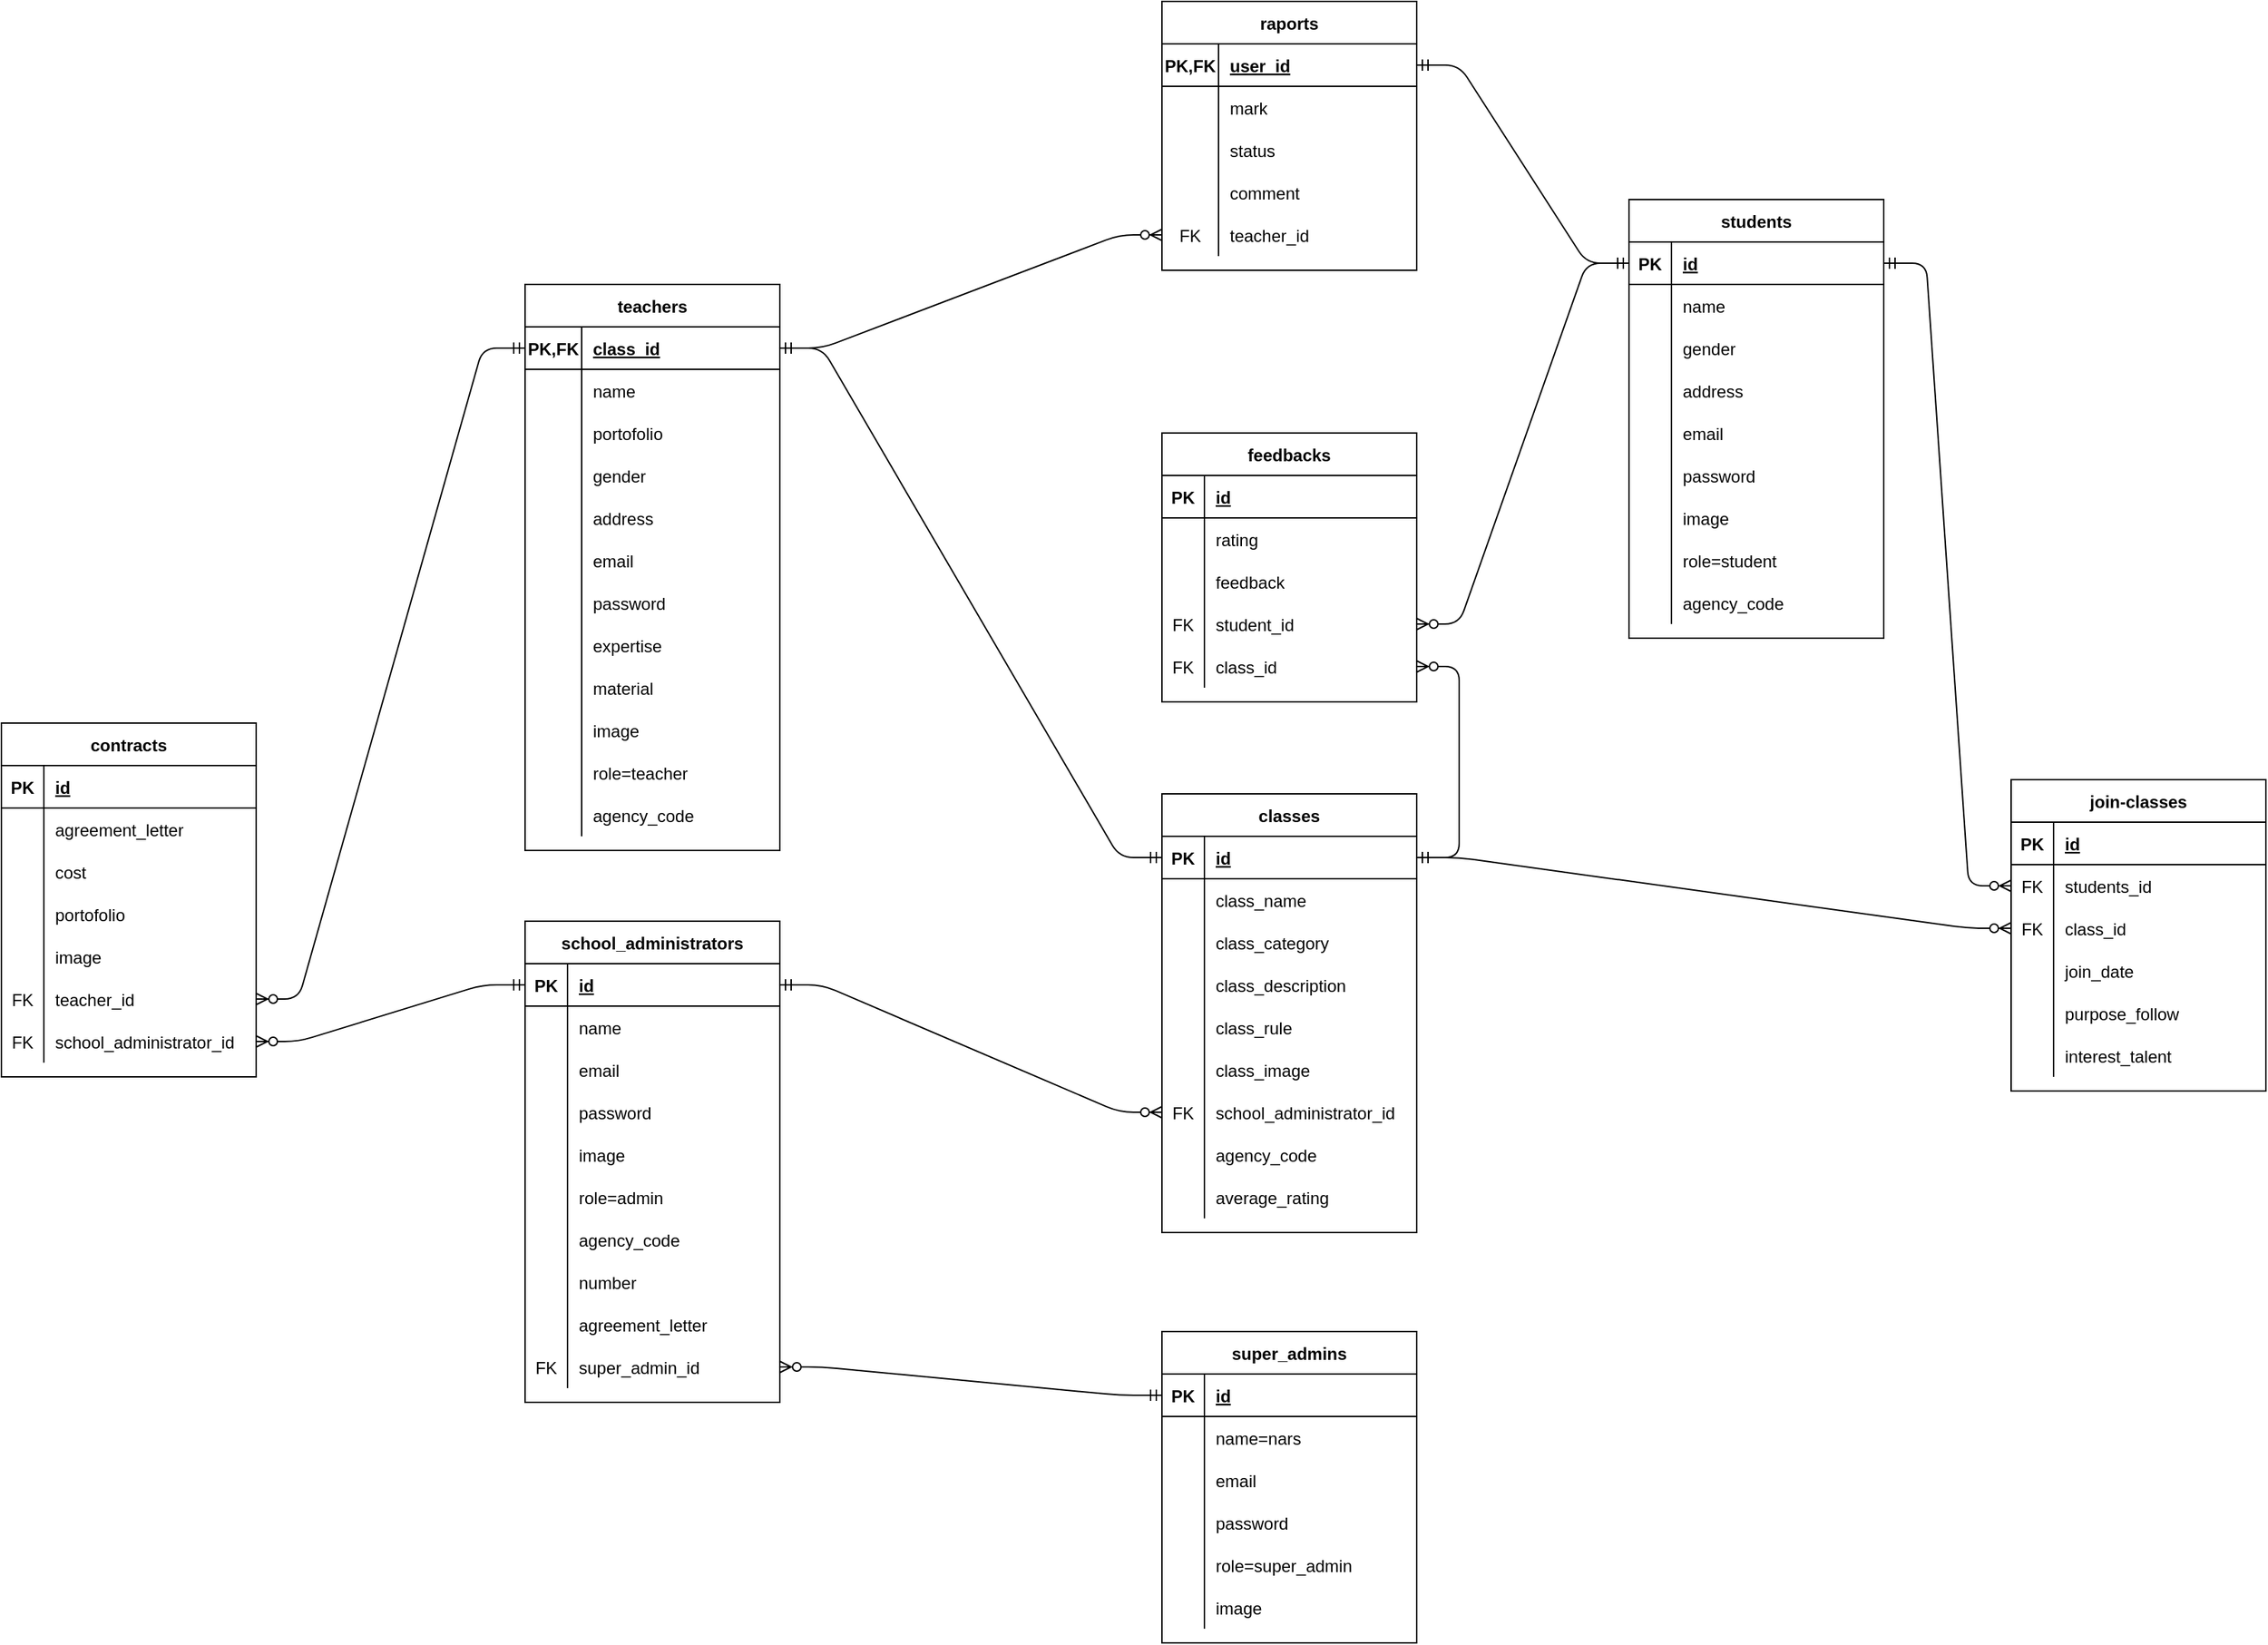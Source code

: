 <mxfile version="13.9.9" type="device"><diagram id="YCKtdyjT55ptOcAQetoK" name="Page-1"><mxGraphModel dx="1718" dy="1610" grid="1" gridSize="10" guides="1" tooltips="1" connect="1" arrows="1" fold="1" page="1" pageScale="1" pageWidth="850" pageHeight="1100" math="0" shadow="0"><root><mxCell id="0"/><mxCell id="1" parent="0"/><mxCell id="JQgLNo0O2egYEEqC5YmI-1" value="school_administrators" style="shape=table;startSize=30;container=1;collapsible=1;childLayout=tableLayout;fixedRows=1;rowLines=0;fontStyle=1;align=center;resizeLast=1;" parent="1" vertex="1"><mxGeometry y="380" width="180" height="340" as="geometry"/></mxCell><mxCell id="JQgLNo0O2egYEEqC5YmI-2" value="" style="shape=partialRectangle;collapsible=0;dropTarget=0;pointerEvents=0;fillColor=none;top=0;left=0;bottom=1;right=0;points=[[0,0.5],[1,0.5]];portConstraint=eastwest;" parent="JQgLNo0O2egYEEqC5YmI-1" vertex="1"><mxGeometry y="30" width="180" height="30" as="geometry"/></mxCell><mxCell id="JQgLNo0O2egYEEqC5YmI-3" value="PK" style="shape=partialRectangle;connectable=0;fillColor=none;top=0;left=0;bottom=0;right=0;fontStyle=1;overflow=hidden;" parent="JQgLNo0O2egYEEqC5YmI-2" vertex="1"><mxGeometry width="30" height="30" as="geometry"/></mxCell><mxCell id="JQgLNo0O2egYEEqC5YmI-4" value="id" style="shape=partialRectangle;connectable=0;fillColor=none;top=0;left=0;bottom=0;right=0;align=left;spacingLeft=6;fontStyle=5;overflow=hidden;" parent="JQgLNo0O2egYEEqC5YmI-2" vertex="1"><mxGeometry x="30" width="150" height="30" as="geometry"/></mxCell><mxCell id="JQgLNo0O2egYEEqC5YmI-5" value="" style="shape=partialRectangle;collapsible=0;dropTarget=0;pointerEvents=0;fillColor=none;top=0;left=0;bottom=0;right=0;points=[[0,0.5],[1,0.5]];portConstraint=eastwest;" parent="JQgLNo0O2egYEEqC5YmI-1" vertex="1"><mxGeometry y="60" width="180" height="30" as="geometry"/></mxCell><mxCell id="JQgLNo0O2egYEEqC5YmI-6" value="" style="shape=partialRectangle;connectable=0;fillColor=none;top=0;left=0;bottom=0;right=0;editable=1;overflow=hidden;" parent="JQgLNo0O2egYEEqC5YmI-5" vertex="1"><mxGeometry width="30" height="30" as="geometry"/></mxCell><mxCell id="JQgLNo0O2egYEEqC5YmI-7" value="name" style="shape=partialRectangle;connectable=0;fillColor=none;top=0;left=0;bottom=0;right=0;align=left;spacingLeft=6;overflow=hidden;" parent="JQgLNo0O2egYEEqC5YmI-5" vertex="1"><mxGeometry x="30" width="150" height="30" as="geometry"/></mxCell><mxCell id="9ilT0KixOIVyZv2IvaNN-1" style="shape=partialRectangle;collapsible=0;dropTarget=0;pointerEvents=0;fillColor=none;top=0;left=0;bottom=0;right=0;points=[[0,0.5],[1,0.5]];portConstraint=eastwest;" parent="JQgLNo0O2egYEEqC5YmI-1" vertex="1"><mxGeometry y="90" width="180" height="30" as="geometry"/></mxCell><mxCell id="9ilT0KixOIVyZv2IvaNN-2" style="shape=partialRectangle;connectable=0;fillColor=none;top=0;left=0;bottom=0;right=0;editable=1;overflow=hidden;" parent="9ilT0KixOIVyZv2IvaNN-1" vertex="1"><mxGeometry width="30" height="30" as="geometry"/></mxCell><mxCell id="9ilT0KixOIVyZv2IvaNN-3" value="email" style="shape=partialRectangle;connectable=0;fillColor=none;top=0;left=0;bottom=0;right=0;align=left;spacingLeft=6;overflow=hidden;" parent="9ilT0KixOIVyZv2IvaNN-1" vertex="1"><mxGeometry x="30" width="150" height="30" as="geometry"/></mxCell><mxCell id="9ilT0KixOIVyZv2IvaNN-26" style="shape=partialRectangle;collapsible=0;dropTarget=0;pointerEvents=0;fillColor=none;top=0;left=0;bottom=0;right=0;points=[[0,0.5],[1,0.5]];portConstraint=eastwest;" parent="JQgLNo0O2egYEEqC5YmI-1" vertex="1"><mxGeometry y="120" width="180" height="30" as="geometry"/></mxCell><mxCell id="9ilT0KixOIVyZv2IvaNN-27" style="shape=partialRectangle;connectable=0;fillColor=none;top=0;left=0;bottom=0;right=0;editable=1;overflow=hidden;" parent="9ilT0KixOIVyZv2IvaNN-26" vertex="1"><mxGeometry width="30" height="30" as="geometry"/></mxCell><mxCell id="9ilT0KixOIVyZv2IvaNN-28" value="password" style="shape=partialRectangle;connectable=0;fillColor=none;top=0;left=0;bottom=0;right=0;align=left;spacingLeft=6;overflow=hidden;" parent="9ilT0KixOIVyZv2IvaNN-26" vertex="1"><mxGeometry x="30" width="150" height="30" as="geometry"/></mxCell><mxCell id="9ilT0KixOIVyZv2IvaNN-29" style="shape=partialRectangle;collapsible=0;dropTarget=0;pointerEvents=0;fillColor=none;top=0;left=0;bottom=0;right=0;points=[[0,0.5],[1,0.5]];portConstraint=eastwest;" parent="JQgLNo0O2egYEEqC5YmI-1" vertex="1"><mxGeometry y="150" width="180" height="30" as="geometry"/></mxCell><mxCell id="9ilT0KixOIVyZv2IvaNN-30" style="shape=partialRectangle;connectable=0;fillColor=none;top=0;left=0;bottom=0;right=0;editable=1;overflow=hidden;" parent="9ilT0KixOIVyZv2IvaNN-29" vertex="1"><mxGeometry width="30" height="30" as="geometry"/></mxCell><mxCell id="9ilT0KixOIVyZv2IvaNN-31" value="image" style="shape=partialRectangle;connectable=0;fillColor=none;top=0;left=0;bottom=0;right=0;align=left;spacingLeft=6;overflow=hidden;" parent="9ilT0KixOIVyZv2IvaNN-29" vertex="1"><mxGeometry x="30" width="150" height="30" as="geometry"/></mxCell><mxCell id="9ilT0KixOIVyZv2IvaNN-32" style="shape=partialRectangle;collapsible=0;dropTarget=0;pointerEvents=0;fillColor=none;top=0;left=0;bottom=0;right=0;points=[[0,0.5],[1,0.5]];portConstraint=eastwest;" parent="JQgLNo0O2egYEEqC5YmI-1" vertex="1"><mxGeometry y="180" width="180" height="30" as="geometry"/></mxCell><mxCell id="9ilT0KixOIVyZv2IvaNN-33" style="shape=partialRectangle;connectable=0;fillColor=none;top=0;left=0;bottom=0;right=0;editable=1;overflow=hidden;" parent="9ilT0KixOIVyZv2IvaNN-32" vertex="1"><mxGeometry width="30" height="30" as="geometry"/></mxCell><mxCell id="9ilT0KixOIVyZv2IvaNN-34" value="role=admin" style="shape=partialRectangle;connectable=0;fillColor=none;top=0;left=0;bottom=0;right=0;align=left;spacingLeft=6;overflow=hidden;" parent="9ilT0KixOIVyZv2IvaNN-32" vertex="1"><mxGeometry x="30" width="150" height="30" as="geometry"/></mxCell><mxCell id="qfOtn3CsUcLsY0U8W2Rr-4" style="shape=partialRectangle;collapsible=0;dropTarget=0;pointerEvents=0;fillColor=none;top=0;left=0;bottom=0;right=0;points=[[0,0.5],[1,0.5]];portConstraint=eastwest;" parent="JQgLNo0O2egYEEqC5YmI-1" vertex="1"><mxGeometry y="210" width="180" height="30" as="geometry"/></mxCell><mxCell id="qfOtn3CsUcLsY0U8W2Rr-5" style="shape=partialRectangle;connectable=0;fillColor=none;top=0;left=0;bottom=0;right=0;editable=1;overflow=hidden;" parent="qfOtn3CsUcLsY0U8W2Rr-4" vertex="1"><mxGeometry width="30" height="30" as="geometry"/></mxCell><mxCell id="qfOtn3CsUcLsY0U8W2Rr-6" value="agency_code" style="shape=partialRectangle;connectable=0;fillColor=none;top=0;left=0;bottom=0;right=0;align=left;spacingLeft=6;overflow=hidden;" parent="qfOtn3CsUcLsY0U8W2Rr-4" vertex="1"><mxGeometry x="30" width="150" height="30" as="geometry"/></mxCell><mxCell id="qfOtn3CsUcLsY0U8W2Rr-7" style="shape=partialRectangle;collapsible=0;dropTarget=0;pointerEvents=0;fillColor=none;top=0;left=0;bottom=0;right=0;points=[[0,0.5],[1,0.5]];portConstraint=eastwest;" parent="JQgLNo0O2egYEEqC5YmI-1" vertex="1"><mxGeometry y="240" width="180" height="30" as="geometry"/></mxCell><mxCell id="qfOtn3CsUcLsY0U8W2Rr-8" style="shape=partialRectangle;connectable=0;fillColor=none;top=0;left=0;bottom=0;right=0;editable=1;overflow=hidden;" parent="qfOtn3CsUcLsY0U8W2Rr-7" vertex="1"><mxGeometry width="30" height="30" as="geometry"/></mxCell><mxCell id="qfOtn3CsUcLsY0U8W2Rr-9" value="number" style="shape=partialRectangle;connectable=0;fillColor=none;top=0;left=0;bottom=0;right=0;align=left;spacingLeft=6;overflow=hidden;" parent="qfOtn3CsUcLsY0U8W2Rr-7" vertex="1"><mxGeometry x="30" width="150" height="30" as="geometry"/></mxCell><mxCell id="qfOtn3CsUcLsY0U8W2Rr-13" style="shape=partialRectangle;collapsible=0;dropTarget=0;pointerEvents=0;fillColor=none;top=0;left=0;bottom=0;right=0;points=[[0,0.5],[1,0.5]];portConstraint=eastwest;" parent="JQgLNo0O2egYEEqC5YmI-1" vertex="1"><mxGeometry y="270" width="180" height="30" as="geometry"/></mxCell><mxCell id="qfOtn3CsUcLsY0U8W2Rr-14" style="shape=partialRectangle;connectable=0;fillColor=none;top=0;left=0;bottom=0;right=0;editable=1;overflow=hidden;" parent="qfOtn3CsUcLsY0U8W2Rr-13" vertex="1"><mxGeometry width="30" height="30" as="geometry"/></mxCell><mxCell id="qfOtn3CsUcLsY0U8W2Rr-15" value="agreement_letter" style="shape=partialRectangle;connectable=0;fillColor=none;top=0;left=0;bottom=0;right=0;align=left;spacingLeft=6;overflow=hidden;" parent="qfOtn3CsUcLsY0U8W2Rr-13" vertex="1"><mxGeometry x="30" width="150" height="30" as="geometry"/></mxCell><mxCell id="qfOtn3CsUcLsY0U8W2Rr-94" style="shape=partialRectangle;collapsible=0;dropTarget=0;pointerEvents=0;fillColor=none;top=0;left=0;bottom=0;right=0;points=[[0,0.5],[1,0.5]];portConstraint=eastwest;" parent="JQgLNo0O2egYEEqC5YmI-1" vertex="1"><mxGeometry y="300" width="180" height="30" as="geometry"/></mxCell><mxCell id="qfOtn3CsUcLsY0U8W2Rr-95" value="FK" style="shape=partialRectangle;connectable=0;fillColor=none;top=0;left=0;bottom=0;right=0;editable=1;overflow=hidden;" parent="qfOtn3CsUcLsY0U8W2Rr-94" vertex="1"><mxGeometry width="30" height="30" as="geometry"/></mxCell><mxCell id="qfOtn3CsUcLsY0U8W2Rr-96" value="super_admin_id" style="shape=partialRectangle;connectable=0;fillColor=none;top=0;left=0;bottom=0;right=0;align=left;spacingLeft=6;overflow=hidden;" parent="qfOtn3CsUcLsY0U8W2Rr-94" vertex="1"><mxGeometry x="30" width="150" height="30" as="geometry"/></mxCell><mxCell id="9ilT0KixOIVyZv2IvaNN-4" value="students" style="shape=table;startSize=30;container=1;collapsible=1;childLayout=tableLayout;fixedRows=1;rowLines=0;fontStyle=1;align=center;resizeLast=1;" parent="1" vertex="1"><mxGeometry x="780" y="-130" width="180" height="310" as="geometry"/></mxCell><mxCell id="9ilT0KixOIVyZv2IvaNN-5" value="" style="shape=partialRectangle;collapsible=0;dropTarget=0;pointerEvents=0;fillColor=none;top=0;left=0;bottom=1;right=0;points=[[0,0.5],[1,0.5]];portConstraint=eastwest;" parent="9ilT0KixOIVyZv2IvaNN-4" vertex="1"><mxGeometry y="30" width="180" height="30" as="geometry"/></mxCell><mxCell id="9ilT0KixOIVyZv2IvaNN-6" value="PK" style="shape=partialRectangle;connectable=0;fillColor=none;top=0;left=0;bottom=0;right=0;fontStyle=1;overflow=hidden;" parent="9ilT0KixOIVyZv2IvaNN-5" vertex="1"><mxGeometry width="30" height="30" as="geometry"/></mxCell><mxCell id="9ilT0KixOIVyZv2IvaNN-7" value="id" style="shape=partialRectangle;connectable=0;fillColor=none;top=0;left=0;bottom=0;right=0;align=left;spacingLeft=6;fontStyle=5;overflow=hidden;" parent="9ilT0KixOIVyZv2IvaNN-5" vertex="1"><mxGeometry x="30" width="150" height="30" as="geometry"/></mxCell><mxCell id="9ilT0KixOIVyZv2IvaNN-8" value="" style="shape=partialRectangle;collapsible=0;dropTarget=0;pointerEvents=0;fillColor=none;top=0;left=0;bottom=0;right=0;points=[[0,0.5],[1,0.5]];portConstraint=eastwest;" parent="9ilT0KixOIVyZv2IvaNN-4" vertex="1"><mxGeometry y="60" width="180" height="30" as="geometry"/></mxCell><mxCell id="9ilT0KixOIVyZv2IvaNN-9" value="" style="shape=partialRectangle;connectable=0;fillColor=none;top=0;left=0;bottom=0;right=0;editable=1;overflow=hidden;" parent="9ilT0KixOIVyZv2IvaNN-8" vertex="1"><mxGeometry width="30" height="30" as="geometry"/></mxCell><mxCell id="9ilT0KixOIVyZv2IvaNN-10" value="name" style="shape=partialRectangle;connectable=0;fillColor=none;top=0;left=0;bottom=0;right=0;align=left;spacingLeft=6;overflow=hidden;" parent="9ilT0KixOIVyZv2IvaNN-8" vertex="1"><mxGeometry x="30" width="150" height="30" as="geometry"/></mxCell><mxCell id="9ilT0KixOIVyZv2IvaNN-23" style="shape=partialRectangle;collapsible=0;dropTarget=0;pointerEvents=0;fillColor=none;top=0;left=0;bottom=0;right=0;points=[[0,0.5],[1,0.5]];portConstraint=eastwest;" parent="9ilT0KixOIVyZv2IvaNN-4" vertex="1"><mxGeometry y="90" width="180" height="30" as="geometry"/></mxCell><mxCell id="9ilT0KixOIVyZv2IvaNN-24" style="shape=partialRectangle;connectable=0;fillColor=none;top=0;left=0;bottom=0;right=0;editable=1;overflow=hidden;" parent="9ilT0KixOIVyZv2IvaNN-23" vertex="1"><mxGeometry width="30" height="30" as="geometry"/></mxCell><mxCell id="9ilT0KixOIVyZv2IvaNN-25" value="gender" style="shape=partialRectangle;connectable=0;fillColor=none;top=0;left=0;bottom=0;right=0;align=left;spacingLeft=6;overflow=hidden;" parent="9ilT0KixOIVyZv2IvaNN-23" vertex="1"><mxGeometry x="30" width="150" height="30" as="geometry"/></mxCell><mxCell id="9ilT0KixOIVyZv2IvaNN-17" style="shape=partialRectangle;collapsible=0;dropTarget=0;pointerEvents=0;fillColor=none;top=0;left=0;bottom=0;right=0;points=[[0,0.5],[1,0.5]];portConstraint=eastwest;" parent="9ilT0KixOIVyZv2IvaNN-4" vertex="1"><mxGeometry y="120" width="180" height="30" as="geometry"/></mxCell><mxCell id="9ilT0KixOIVyZv2IvaNN-18" style="shape=partialRectangle;connectable=0;fillColor=none;top=0;left=0;bottom=0;right=0;editable=1;overflow=hidden;" parent="9ilT0KixOIVyZv2IvaNN-17" vertex="1"><mxGeometry width="30" height="30" as="geometry"/></mxCell><mxCell id="9ilT0KixOIVyZv2IvaNN-19" value="address" style="shape=partialRectangle;connectable=0;fillColor=none;top=0;left=0;bottom=0;right=0;align=left;spacingLeft=6;overflow=hidden;" parent="9ilT0KixOIVyZv2IvaNN-17" vertex="1"><mxGeometry x="30" width="150" height="30" as="geometry"/></mxCell><mxCell id="9ilT0KixOIVyZv2IvaNN-11" value="" style="shape=partialRectangle;collapsible=0;dropTarget=0;pointerEvents=0;fillColor=none;top=0;left=0;bottom=0;right=0;points=[[0,0.5],[1,0.5]];portConstraint=eastwest;" parent="9ilT0KixOIVyZv2IvaNN-4" vertex="1"><mxGeometry y="150" width="180" height="30" as="geometry"/></mxCell><mxCell id="9ilT0KixOIVyZv2IvaNN-12" value="" style="shape=partialRectangle;connectable=0;fillColor=none;top=0;left=0;bottom=0;right=0;editable=1;overflow=hidden;" parent="9ilT0KixOIVyZv2IvaNN-11" vertex="1"><mxGeometry width="30" height="30" as="geometry"/></mxCell><mxCell id="9ilT0KixOIVyZv2IvaNN-13" value="email" style="shape=partialRectangle;connectable=0;fillColor=none;top=0;left=0;bottom=0;right=0;align=left;spacingLeft=6;overflow=hidden;" parent="9ilT0KixOIVyZv2IvaNN-11" vertex="1"><mxGeometry x="30" width="150" height="30" as="geometry"/></mxCell><mxCell id="9ilT0KixOIVyZv2IvaNN-14" value="" style="shape=partialRectangle;collapsible=0;dropTarget=0;pointerEvents=0;fillColor=none;top=0;left=0;bottom=0;right=0;points=[[0,0.5],[1,0.5]];portConstraint=eastwest;" parent="9ilT0KixOIVyZv2IvaNN-4" vertex="1"><mxGeometry y="180" width="180" height="30" as="geometry"/></mxCell><mxCell id="9ilT0KixOIVyZv2IvaNN-15" value="" style="shape=partialRectangle;connectable=0;fillColor=none;top=0;left=0;bottom=0;right=0;editable=1;overflow=hidden;" parent="9ilT0KixOIVyZv2IvaNN-14" vertex="1"><mxGeometry width="30" height="30" as="geometry"/></mxCell><mxCell id="9ilT0KixOIVyZv2IvaNN-16" value="password" style="shape=partialRectangle;connectable=0;fillColor=none;top=0;left=0;bottom=0;right=0;align=left;spacingLeft=6;overflow=hidden;" parent="9ilT0KixOIVyZv2IvaNN-14" vertex="1"><mxGeometry x="30" width="150" height="30" as="geometry"/></mxCell><mxCell id="qfOtn3CsUcLsY0U8W2Rr-91" style="shape=partialRectangle;collapsible=0;dropTarget=0;pointerEvents=0;fillColor=none;top=0;left=0;bottom=0;right=0;points=[[0,0.5],[1,0.5]];portConstraint=eastwest;" parent="9ilT0KixOIVyZv2IvaNN-4" vertex="1"><mxGeometry y="210" width="180" height="30" as="geometry"/></mxCell><mxCell id="qfOtn3CsUcLsY0U8W2Rr-92" style="shape=partialRectangle;connectable=0;fillColor=none;top=0;left=0;bottom=0;right=0;editable=1;overflow=hidden;" parent="qfOtn3CsUcLsY0U8W2Rr-91" vertex="1"><mxGeometry width="30" height="30" as="geometry"/></mxCell><mxCell id="qfOtn3CsUcLsY0U8W2Rr-93" value="image" style="shape=partialRectangle;connectable=0;fillColor=none;top=0;left=0;bottom=0;right=0;align=left;spacingLeft=6;overflow=hidden;" parent="qfOtn3CsUcLsY0U8W2Rr-91" vertex="1"><mxGeometry x="30" width="150" height="30" as="geometry"/></mxCell><mxCell id="9ilT0KixOIVyZv2IvaNN-20" style="shape=partialRectangle;collapsible=0;dropTarget=0;pointerEvents=0;fillColor=none;top=0;left=0;bottom=0;right=0;points=[[0,0.5],[1,0.5]];portConstraint=eastwest;" parent="9ilT0KixOIVyZv2IvaNN-4" vertex="1"><mxGeometry y="240" width="180" height="30" as="geometry"/></mxCell><mxCell id="9ilT0KixOIVyZv2IvaNN-21" style="shape=partialRectangle;connectable=0;fillColor=none;top=0;left=0;bottom=0;right=0;editable=1;overflow=hidden;" parent="9ilT0KixOIVyZv2IvaNN-20" vertex="1"><mxGeometry width="30" height="30" as="geometry"/></mxCell><mxCell id="9ilT0KixOIVyZv2IvaNN-22" value="role=student" style="shape=partialRectangle;connectable=0;fillColor=none;top=0;left=0;bottom=0;right=0;align=left;spacingLeft=6;overflow=hidden;" parent="9ilT0KixOIVyZv2IvaNN-20" vertex="1"><mxGeometry x="30" width="150" height="30" as="geometry"/></mxCell><mxCell id="P46JFUcnWV-5_Dgv6ty_-4" style="shape=partialRectangle;collapsible=0;dropTarget=0;pointerEvents=0;fillColor=none;top=0;left=0;bottom=0;right=0;points=[[0,0.5],[1,0.5]];portConstraint=eastwest;" parent="9ilT0KixOIVyZv2IvaNN-4" vertex="1"><mxGeometry y="270" width="180" height="30" as="geometry"/></mxCell><mxCell id="P46JFUcnWV-5_Dgv6ty_-5" style="shape=partialRectangle;connectable=0;fillColor=none;top=0;left=0;bottom=0;right=0;editable=1;overflow=hidden;" parent="P46JFUcnWV-5_Dgv6ty_-4" vertex="1"><mxGeometry width="30" height="30" as="geometry"/></mxCell><mxCell id="P46JFUcnWV-5_Dgv6ty_-6" value="agency_code" style="shape=partialRectangle;connectable=0;fillColor=none;top=0;left=0;bottom=0;right=0;align=left;spacingLeft=6;overflow=hidden;" parent="P46JFUcnWV-5_Dgv6ty_-4" vertex="1"><mxGeometry x="30" width="150" height="30" as="geometry"/></mxCell><mxCell id="9ilT0KixOIVyZv2IvaNN-35" value="classes" style="shape=table;startSize=30;container=1;collapsible=1;childLayout=tableLayout;fixedRows=1;rowLines=0;fontStyle=1;align=center;resizeLast=1;" parent="1" vertex="1"><mxGeometry x="450" y="290" width="180" height="310" as="geometry"/></mxCell><mxCell id="9ilT0KixOIVyZv2IvaNN-36" value="" style="shape=partialRectangle;collapsible=0;dropTarget=0;pointerEvents=0;fillColor=none;top=0;left=0;bottom=1;right=0;points=[[0,0.5],[1,0.5]];portConstraint=eastwest;" parent="9ilT0KixOIVyZv2IvaNN-35" vertex="1"><mxGeometry y="30" width="180" height="30" as="geometry"/></mxCell><mxCell id="9ilT0KixOIVyZv2IvaNN-37" value="PK" style="shape=partialRectangle;connectable=0;fillColor=none;top=0;left=0;bottom=0;right=0;fontStyle=1;overflow=hidden;" parent="9ilT0KixOIVyZv2IvaNN-36" vertex="1"><mxGeometry width="30" height="30" as="geometry"/></mxCell><mxCell id="9ilT0KixOIVyZv2IvaNN-38" value="id" style="shape=partialRectangle;connectable=0;fillColor=none;top=0;left=0;bottom=0;right=0;align=left;spacingLeft=6;fontStyle=5;overflow=hidden;" parent="9ilT0KixOIVyZv2IvaNN-36" vertex="1"><mxGeometry x="30" width="150" height="30" as="geometry"/></mxCell><mxCell id="9ilT0KixOIVyZv2IvaNN-39" value="" style="shape=partialRectangle;collapsible=0;dropTarget=0;pointerEvents=0;fillColor=none;top=0;left=0;bottom=0;right=0;points=[[0,0.5],[1,0.5]];portConstraint=eastwest;" parent="9ilT0KixOIVyZv2IvaNN-35" vertex="1"><mxGeometry y="60" width="180" height="30" as="geometry"/></mxCell><mxCell id="9ilT0KixOIVyZv2IvaNN-40" value="" style="shape=partialRectangle;connectable=0;fillColor=none;top=0;left=0;bottom=0;right=0;editable=1;overflow=hidden;" parent="9ilT0KixOIVyZv2IvaNN-39" vertex="1"><mxGeometry width="30" height="30" as="geometry"/></mxCell><mxCell id="9ilT0KixOIVyZv2IvaNN-41" value="class_name" style="shape=partialRectangle;connectable=0;fillColor=none;top=0;left=0;bottom=0;right=0;align=left;spacingLeft=6;overflow=hidden;" parent="9ilT0KixOIVyZv2IvaNN-39" vertex="1"><mxGeometry x="30" width="150" height="30" as="geometry"/></mxCell><mxCell id="qfOtn3CsUcLsY0U8W2Rr-35" style="shape=partialRectangle;collapsible=0;dropTarget=0;pointerEvents=0;fillColor=none;top=0;left=0;bottom=0;right=0;points=[[0,0.5],[1,0.5]];portConstraint=eastwest;" parent="9ilT0KixOIVyZv2IvaNN-35" vertex="1"><mxGeometry y="90" width="180" height="30" as="geometry"/></mxCell><mxCell id="qfOtn3CsUcLsY0U8W2Rr-36" style="shape=partialRectangle;connectable=0;fillColor=none;top=0;left=0;bottom=0;right=0;editable=1;overflow=hidden;" parent="qfOtn3CsUcLsY0U8W2Rr-35" vertex="1"><mxGeometry width="30" height="30" as="geometry"/></mxCell><mxCell id="qfOtn3CsUcLsY0U8W2Rr-37" value="class_category" style="shape=partialRectangle;connectable=0;fillColor=none;top=0;left=0;bottom=0;right=0;align=left;spacingLeft=6;overflow=hidden;" parent="qfOtn3CsUcLsY0U8W2Rr-35" vertex="1"><mxGeometry x="30" width="150" height="30" as="geometry"/></mxCell><mxCell id="qfOtn3CsUcLsY0U8W2Rr-16" style="shape=partialRectangle;collapsible=0;dropTarget=0;pointerEvents=0;fillColor=none;top=0;left=0;bottom=0;right=0;points=[[0,0.5],[1,0.5]];portConstraint=eastwest;" parent="9ilT0KixOIVyZv2IvaNN-35" vertex="1"><mxGeometry y="120" width="180" height="30" as="geometry"/></mxCell><mxCell id="qfOtn3CsUcLsY0U8W2Rr-17" style="shape=partialRectangle;connectable=0;fillColor=none;top=0;left=0;bottom=0;right=0;editable=1;overflow=hidden;" parent="qfOtn3CsUcLsY0U8W2Rr-16" vertex="1"><mxGeometry width="30" height="30" as="geometry"/></mxCell><mxCell id="qfOtn3CsUcLsY0U8W2Rr-18" value="class_description" style="shape=partialRectangle;connectable=0;fillColor=none;top=0;left=0;bottom=0;right=0;align=left;spacingLeft=6;overflow=hidden;" parent="qfOtn3CsUcLsY0U8W2Rr-16" vertex="1"><mxGeometry x="30" width="150" height="30" as="geometry"/></mxCell><mxCell id="qfOtn3CsUcLsY0U8W2Rr-19" style="shape=partialRectangle;collapsible=0;dropTarget=0;pointerEvents=0;fillColor=none;top=0;left=0;bottom=0;right=0;points=[[0,0.5],[1,0.5]];portConstraint=eastwest;" parent="9ilT0KixOIVyZv2IvaNN-35" vertex="1"><mxGeometry y="150" width="180" height="30" as="geometry"/></mxCell><mxCell id="qfOtn3CsUcLsY0U8W2Rr-20" style="shape=partialRectangle;connectable=0;fillColor=none;top=0;left=0;bottom=0;right=0;editable=1;overflow=hidden;" parent="qfOtn3CsUcLsY0U8W2Rr-19" vertex="1"><mxGeometry width="30" height="30" as="geometry"/></mxCell><mxCell id="qfOtn3CsUcLsY0U8W2Rr-21" value="class_rule" style="shape=partialRectangle;connectable=0;fillColor=none;top=0;left=0;bottom=0;right=0;align=left;spacingLeft=6;overflow=hidden;" parent="qfOtn3CsUcLsY0U8W2Rr-19" vertex="1"><mxGeometry x="30" width="150" height="30" as="geometry"/></mxCell><mxCell id="qfOtn3CsUcLsY0U8W2Rr-88" style="shape=partialRectangle;collapsible=0;dropTarget=0;pointerEvents=0;fillColor=none;top=0;left=0;bottom=0;right=0;points=[[0,0.5],[1,0.5]];portConstraint=eastwest;" parent="9ilT0KixOIVyZv2IvaNN-35" vertex="1"><mxGeometry y="180" width="180" height="30" as="geometry"/></mxCell><mxCell id="qfOtn3CsUcLsY0U8W2Rr-89" style="shape=partialRectangle;connectable=0;fillColor=none;top=0;left=0;bottom=0;right=0;editable=1;overflow=hidden;" parent="qfOtn3CsUcLsY0U8W2Rr-88" vertex="1"><mxGeometry width="30" height="30" as="geometry"/></mxCell><mxCell id="qfOtn3CsUcLsY0U8W2Rr-90" value="class_image" style="shape=partialRectangle;connectable=0;fillColor=none;top=0;left=0;bottom=0;right=0;align=left;spacingLeft=6;overflow=hidden;" parent="qfOtn3CsUcLsY0U8W2Rr-88" vertex="1"><mxGeometry x="30" width="150" height="30" as="geometry"/></mxCell><mxCell id="9ilT0KixOIVyZv2IvaNN-45" value="" style="shape=partialRectangle;collapsible=0;dropTarget=0;pointerEvents=0;fillColor=none;top=0;left=0;bottom=0;right=0;points=[[0,0.5],[1,0.5]];portConstraint=eastwest;" parent="9ilT0KixOIVyZv2IvaNN-35" vertex="1"><mxGeometry y="210" width="180" height="30" as="geometry"/></mxCell><mxCell id="9ilT0KixOIVyZv2IvaNN-46" value="FK" style="shape=partialRectangle;connectable=0;fillColor=none;top=0;left=0;bottom=0;right=0;editable=1;overflow=hidden;" parent="9ilT0KixOIVyZv2IvaNN-45" vertex="1"><mxGeometry width="30" height="30" as="geometry"/></mxCell><mxCell id="9ilT0KixOIVyZv2IvaNN-47" value="school_administrator_id" style="shape=partialRectangle;connectable=0;fillColor=none;top=0;left=0;bottom=0;right=0;align=left;spacingLeft=6;overflow=hidden;" parent="9ilT0KixOIVyZv2IvaNN-45" vertex="1"><mxGeometry x="30" width="150" height="30" as="geometry"/></mxCell><mxCell id="P46JFUcnWV-5_Dgv6ty_-7" style="shape=partialRectangle;collapsible=0;dropTarget=0;pointerEvents=0;fillColor=none;top=0;left=0;bottom=0;right=0;points=[[0,0.5],[1,0.5]];portConstraint=eastwest;" parent="9ilT0KixOIVyZv2IvaNN-35" vertex="1"><mxGeometry y="240" width="180" height="30" as="geometry"/></mxCell><mxCell id="P46JFUcnWV-5_Dgv6ty_-8" style="shape=partialRectangle;connectable=0;fillColor=none;top=0;left=0;bottom=0;right=0;editable=1;overflow=hidden;" parent="P46JFUcnWV-5_Dgv6ty_-7" vertex="1"><mxGeometry width="30" height="30" as="geometry"/></mxCell><mxCell id="P46JFUcnWV-5_Dgv6ty_-9" value="agency_code" style="shape=partialRectangle;connectable=0;fillColor=none;top=0;left=0;bottom=0;right=0;align=left;spacingLeft=6;overflow=hidden;" parent="P46JFUcnWV-5_Dgv6ty_-7" vertex="1"><mxGeometry x="30" width="150" height="30" as="geometry"/></mxCell><mxCell id="qfOtn3CsUcLsY0U8W2Rr-48" style="shape=partialRectangle;collapsible=0;dropTarget=0;pointerEvents=0;fillColor=none;top=0;left=0;bottom=0;right=0;points=[[0,0.5],[1,0.5]];portConstraint=eastwest;" parent="9ilT0KixOIVyZv2IvaNN-35" vertex="1"><mxGeometry y="270" width="180" height="30" as="geometry"/></mxCell><mxCell id="qfOtn3CsUcLsY0U8W2Rr-49" style="shape=partialRectangle;connectable=0;fillColor=none;top=0;left=0;bottom=0;right=0;editable=1;overflow=hidden;" parent="qfOtn3CsUcLsY0U8W2Rr-48" vertex="1"><mxGeometry width="30" height="30" as="geometry"/></mxCell><mxCell id="qfOtn3CsUcLsY0U8W2Rr-50" value="average_rating" style="shape=partialRectangle;connectable=0;fillColor=none;top=0;left=0;bottom=0;right=0;align=left;spacingLeft=6;overflow=hidden;" parent="qfOtn3CsUcLsY0U8W2Rr-48" vertex="1"><mxGeometry x="30" width="150" height="30" as="geometry"/></mxCell><mxCell id="9ilT0KixOIVyZv2IvaNN-54" value="" style="edgeStyle=entityRelationEdgeStyle;fontSize=12;html=1;endArrow=ERzeroToMany;startArrow=ERmandOne;exitX=1;exitY=0.5;exitDx=0;exitDy=0;entryX=0;entryY=0.5;entryDx=0;entryDy=0;" parent="1" source="JQgLNo0O2egYEEqC5YmI-2" target="9ilT0KixOIVyZv2IvaNN-45" edge="1"><mxGeometry width="100" height="100" relative="1" as="geometry"><mxPoint x="370" y="650" as="sourcePoint"/><mxPoint x="470" y="550" as="targetPoint"/></mxGeometry></mxCell><mxCell id="9ilT0KixOIVyZv2IvaNN-56" value="join-classes" style="shape=table;startSize=30;container=1;collapsible=1;childLayout=tableLayout;fixedRows=1;rowLines=0;fontStyle=1;align=center;resizeLast=1;" parent="1" vertex="1"><mxGeometry x="1050" y="280" width="180" height="220" as="geometry"/></mxCell><mxCell id="9ilT0KixOIVyZv2IvaNN-57" value="" style="shape=partialRectangle;collapsible=0;dropTarget=0;pointerEvents=0;fillColor=none;top=0;left=0;bottom=1;right=0;points=[[0,0.5],[1,0.5]];portConstraint=eastwest;" parent="9ilT0KixOIVyZv2IvaNN-56" vertex="1"><mxGeometry y="30" width="180" height="30" as="geometry"/></mxCell><mxCell id="9ilT0KixOIVyZv2IvaNN-58" value="PK" style="shape=partialRectangle;connectable=0;fillColor=none;top=0;left=0;bottom=0;right=0;fontStyle=1;overflow=hidden;" parent="9ilT0KixOIVyZv2IvaNN-57" vertex="1"><mxGeometry width="30" height="30" as="geometry"/></mxCell><mxCell id="9ilT0KixOIVyZv2IvaNN-59" value="id" style="shape=partialRectangle;connectable=0;fillColor=none;top=0;left=0;bottom=0;right=0;align=left;spacingLeft=6;fontStyle=5;overflow=hidden;" parent="9ilT0KixOIVyZv2IvaNN-57" vertex="1"><mxGeometry x="30" width="150" height="30" as="geometry"/></mxCell><mxCell id="9ilT0KixOIVyZv2IvaNN-72" style="shape=partialRectangle;collapsible=0;dropTarget=0;pointerEvents=0;fillColor=none;top=0;left=0;bottom=0;right=0;points=[[0,0.5],[1,0.5]];portConstraint=eastwest;" parent="9ilT0KixOIVyZv2IvaNN-56" vertex="1"><mxGeometry y="60" width="180" height="30" as="geometry"/></mxCell><mxCell id="9ilT0KixOIVyZv2IvaNN-73" value="FK" style="shape=partialRectangle;connectable=0;fillColor=none;top=0;left=0;bottom=0;right=0;editable=1;overflow=hidden;" parent="9ilT0KixOIVyZv2IvaNN-72" vertex="1"><mxGeometry width="30" height="30" as="geometry"/></mxCell><mxCell id="9ilT0KixOIVyZv2IvaNN-74" value="students_id" style="shape=partialRectangle;connectable=0;fillColor=none;top=0;left=0;bottom=0;right=0;align=left;spacingLeft=6;overflow=hidden;" parent="9ilT0KixOIVyZv2IvaNN-72" vertex="1"><mxGeometry x="30" width="150" height="30" as="geometry"/></mxCell><mxCell id="9ilT0KixOIVyZv2IvaNN-60" value="" style="shape=partialRectangle;collapsible=0;dropTarget=0;pointerEvents=0;fillColor=none;top=0;left=0;bottom=0;right=0;points=[[0,0.5],[1,0.5]];portConstraint=eastwest;" parent="9ilT0KixOIVyZv2IvaNN-56" vertex="1"><mxGeometry y="90" width="180" height="30" as="geometry"/></mxCell><mxCell id="9ilT0KixOIVyZv2IvaNN-61" value="FK" style="shape=partialRectangle;connectable=0;fillColor=none;top=0;left=0;bottom=0;right=0;editable=1;overflow=hidden;" parent="9ilT0KixOIVyZv2IvaNN-60" vertex="1"><mxGeometry width="30" height="30" as="geometry"/></mxCell><mxCell id="9ilT0KixOIVyZv2IvaNN-62" value="class_id" style="shape=partialRectangle;connectable=0;fillColor=none;top=0;left=0;bottom=0;right=0;align=left;spacingLeft=6;overflow=hidden;" parent="9ilT0KixOIVyZv2IvaNN-60" vertex="1"><mxGeometry x="30" width="150" height="30" as="geometry"/></mxCell><mxCell id="9ilT0KixOIVyZv2IvaNN-63" value="" style="shape=partialRectangle;collapsible=0;dropTarget=0;pointerEvents=0;fillColor=none;top=0;left=0;bottom=0;right=0;points=[[0,0.5],[1,0.5]];portConstraint=eastwest;" parent="9ilT0KixOIVyZv2IvaNN-56" vertex="1"><mxGeometry y="120" width="180" height="30" as="geometry"/></mxCell><mxCell id="9ilT0KixOIVyZv2IvaNN-64" value="" style="shape=partialRectangle;connectable=0;fillColor=none;top=0;left=0;bottom=0;right=0;editable=1;overflow=hidden;" parent="9ilT0KixOIVyZv2IvaNN-63" vertex="1"><mxGeometry width="30" height="30" as="geometry"/></mxCell><mxCell id="9ilT0KixOIVyZv2IvaNN-65" value="join_date" style="shape=partialRectangle;connectable=0;fillColor=none;top=0;left=0;bottom=0;right=0;align=left;spacingLeft=6;overflow=hidden;" parent="9ilT0KixOIVyZv2IvaNN-63" vertex="1"><mxGeometry x="30" width="150" height="30" as="geometry"/></mxCell><mxCell id="9ilT0KixOIVyZv2IvaNN-66" value="" style="shape=partialRectangle;collapsible=0;dropTarget=0;pointerEvents=0;fillColor=none;top=0;left=0;bottom=0;right=0;points=[[0,0.5],[1,0.5]];portConstraint=eastwest;" parent="9ilT0KixOIVyZv2IvaNN-56" vertex="1"><mxGeometry y="150" width="180" height="30" as="geometry"/></mxCell><mxCell id="9ilT0KixOIVyZv2IvaNN-67" value="" style="shape=partialRectangle;connectable=0;fillColor=none;top=0;left=0;bottom=0;right=0;editable=1;overflow=hidden;" parent="9ilT0KixOIVyZv2IvaNN-66" vertex="1"><mxGeometry width="30" height="30" as="geometry"/></mxCell><mxCell id="9ilT0KixOIVyZv2IvaNN-68" value="purpose_follow" style="shape=partialRectangle;connectable=0;fillColor=none;top=0;left=0;bottom=0;right=0;align=left;spacingLeft=6;overflow=hidden;" parent="9ilT0KixOIVyZv2IvaNN-66" vertex="1"><mxGeometry x="30" width="150" height="30" as="geometry"/></mxCell><mxCell id="9ilT0KixOIVyZv2IvaNN-69" style="shape=partialRectangle;collapsible=0;dropTarget=0;pointerEvents=0;fillColor=none;top=0;left=0;bottom=0;right=0;points=[[0,0.5],[1,0.5]];portConstraint=eastwest;" parent="9ilT0KixOIVyZv2IvaNN-56" vertex="1"><mxGeometry y="180" width="180" height="30" as="geometry"/></mxCell><mxCell id="9ilT0KixOIVyZv2IvaNN-70" style="shape=partialRectangle;connectable=0;fillColor=none;top=0;left=0;bottom=0;right=0;editable=1;overflow=hidden;" parent="9ilT0KixOIVyZv2IvaNN-69" vertex="1"><mxGeometry width="30" height="30" as="geometry"/></mxCell><mxCell id="9ilT0KixOIVyZv2IvaNN-71" value="interest_talent" style="shape=partialRectangle;connectable=0;fillColor=none;top=0;left=0;bottom=0;right=0;align=left;spacingLeft=6;overflow=hidden;" parent="9ilT0KixOIVyZv2IvaNN-69" vertex="1"><mxGeometry x="30" width="150" height="30" as="geometry"/></mxCell><mxCell id="9ilT0KixOIVyZv2IvaNN-75" value="" style="edgeStyle=entityRelationEdgeStyle;fontSize=12;html=1;endArrow=ERzeroToMany;startArrow=ERmandOne;exitX=1;exitY=0.5;exitDx=0;exitDy=0;entryX=0;entryY=0.5;entryDx=0;entryDy=0;" parent="1" source="9ilT0KixOIVyZv2IvaNN-36" target="9ilT0KixOIVyZv2IvaNN-60" edge="1"><mxGeometry width="100" height="100" relative="1" as="geometry"><mxPoint x="420" y="510" as="sourcePoint"/><mxPoint x="520" y="410" as="targetPoint"/></mxGeometry></mxCell><mxCell id="9ilT0KixOIVyZv2IvaNN-76" value="" style="edgeStyle=entityRelationEdgeStyle;fontSize=12;html=1;endArrow=ERzeroToMany;startArrow=ERmandOne;exitX=1;exitY=0.5;exitDx=0;exitDy=0;entryX=0;entryY=0.5;entryDx=0;entryDy=0;" parent="1" source="9ilT0KixOIVyZv2IvaNN-5" target="9ilT0KixOIVyZv2IvaNN-72" edge="1"><mxGeometry width="100" height="100" relative="1" as="geometry"><mxPoint x="420" y="580" as="sourcePoint"/><mxPoint x="520" y="480" as="targetPoint"/></mxGeometry></mxCell><mxCell id="9ilT0KixOIVyZv2IvaNN-77" value="raports" style="shape=table;startSize=30;container=1;collapsible=1;childLayout=tableLayout;fixedRows=1;rowLines=0;fontStyle=1;align=center;resizeLast=1;" parent="1" vertex="1"><mxGeometry x="450" y="-270" width="180" height="190" as="geometry"/></mxCell><mxCell id="9ilT0KixOIVyZv2IvaNN-78" value="" style="shape=partialRectangle;collapsible=0;dropTarget=0;pointerEvents=0;fillColor=none;top=0;left=0;bottom=1;right=0;points=[[0,0.5],[1,0.5]];portConstraint=eastwest;" parent="9ilT0KixOIVyZv2IvaNN-77" vertex="1"><mxGeometry y="30" width="180" height="30" as="geometry"/></mxCell><mxCell id="9ilT0KixOIVyZv2IvaNN-79" value="PK,FK" style="shape=partialRectangle;connectable=0;fillColor=none;top=0;left=0;bottom=0;right=0;fontStyle=1;overflow=hidden;" parent="9ilT0KixOIVyZv2IvaNN-78" vertex="1"><mxGeometry width="40" height="30" as="geometry"/></mxCell><mxCell id="9ilT0KixOIVyZv2IvaNN-80" value="user_id" style="shape=partialRectangle;connectable=0;fillColor=none;top=0;left=0;bottom=0;right=0;align=left;spacingLeft=6;fontStyle=5;overflow=hidden;" parent="9ilT0KixOIVyZv2IvaNN-78" vertex="1"><mxGeometry x="40" width="140" height="30" as="geometry"/></mxCell><mxCell id="9ilT0KixOIVyZv2IvaNN-81" value="" style="shape=partialRectangle;collapsible=0;dropTarget=0;pointerEvents=0;fillColor=none;top=0;left=0;bottom=0;right=0;points=[[0,0.5],[1,0.5]];portConstraint=eastwest;" parent="9ilT0KixOIVyZv2IvaNN-77" vertex="1"><mxGeometry y="60" width="180" height="30" as="geometry"/></mxCell><mxCell id="9ilT0KixOIVyZv2IvaNN-82" value="" style="shape=partialRectangle;connectable=0;fillColor=none;top=0;left=0;bottom=0;right=0;editable=1;overflow=hidden;" parent="9ilT0KixOIVyZv2IvaNN-81" vertex="1"><mxGeometry width="40" height="30" as="geometry"/></mxCell><mxCell id="9ilT0KixOIVyZv2IvaNN-83" value="mark" style="shape=partialRectangle;connectable=0;fillColor=none;top=0;left=0;bottom=0;right=0;align=left;spacingLeft=6;overflow=hidden;" parent="9ilT0KixOIVyZv2IvaNN-81" vertex="1"><mxGeometry x="40" width="140" height="30" as="geometry"/></mxCell><mxCell id="9ilT0KixOIVyZv2IvaNN-84" value="" style="shape=partialRectangle;collapsible=0;dropTarget=0;pointerEvents=0;fillColor=none;top=0;left=0;bottom=0;right=0;points=[[0,0.5],[1,0.5]];portConstraint=eastwest;" parent="9ilT0KixOIVyZv2IvaNN-77" vertex="1"><mxGeometry y="90" width="180" height="30" as="geometry"/></mxCell><mxCell id="9ilT0KixOIVyZv2IvaNN-85" value="" style="shape=partialRectangle;connectable=0;fillColor=none;top=0;left=0;bottom=0;right=0;editable=1;overflow=hidden;" parent="9ilT0KixOIVyZv2IvaNN-84" vertex="1"><mxGeometry width="40" height="30" as="geometry"/></mxCell><mxCell id="9ilT0KixOIVyZv2IvaNN-86" value="status" style="shape=partialRectangle;connectable=0;fillColor=none;top=0;left=0;bottom=0;right=0;align=left;spacingLeft=6;overflow=hidden;" parent="9ilT0KixOIVyZv2IvaNN-84" vertex="1"><mxGeometry x="40" width="140" height="30" as="geometry"/></mxCell><mxCell id="9ilT0KixOIVyZv2IvaNN-90" style="shape=partialRectangle;collapsible=0;dropTarget=0;pointerEvents=0;fillColor=none;top=0;left=0;bottom=0;right=0;points=[[0,0.5],[1,0.5]];portConstraint=eastwest;" parent="9ilT0KixOIVyZv2IvaNN-77" vertex="1"><mxGeometry y="120" width="180" height="30" as="geometry"/></mxCell><mxCell id="9ilT0KixOIVyZv2IvaNN-91" style="shape=partialRectangle;connectable=0;fillColor=none;top=0;left=0;bottom=0;right=0;editable=1;overflow=hidden;" parent="9ilT0KixOIVyZv2IvaNN-90" vertex="1"><mxGeometry width="40" height="30" as="geometry"/></mxCell><mxCell id="9ilT0KixOIVyZv2IvaNN-92" value="comment" style="shape=partialRectangle;connectable=0;fillColor=none;top=0;left=0;bottom=0;right=0;align=left;spacingLeft=6;overflow=hidden;" parent="9ilT0KixOIVyZv2IvaNN-90" vertex="1"><mxGeometry x="40" width="140" height="30" as="geometry"/></mxCell><mxCell id="9ilT0KixOIVyZv2IvaNN-87" value="" style="shape=partialRectangle;collapsible=0;dropTarget=0;pointerEvents=0;fillColor=none;top=0;left=0;bottom=0;right=0;points=[[0,0.5],[1,0.5]];portConstraint=eastwest;" parent="9ilT0KixOIVyZv2IvaNN-77" vertex="1"><mxGeometry y="150" width="180" height="30" as="geometry"/></mxCell><mxCell id="9ilT0KixOIVyZv2IvaNN-88" value="FK" style="shape=partialRectangle;connectable=0;fillColor=none;top=0;left=0;bottom=0;right=0;editable=1;overflow=hidden;" parent="9ilT0KixOIVyZv2IvaNN-87" vertex="1"><mxGeometry width="40" height="30" as="geometry"/></mxCell><mxCell id="9ilT0KixOIVyZv2IvaNN-89" value="teacher_id" style="shape=partialRectangle;connectable=0;fillColor=none;top=0;left=0;bottom=0;right=0;align=left;spacingLeft=6;overflow=hidden;" parent="9ilT0KixOIVyZv2IvaNN-87" vertex="1"><mxGeometry x="40" width="140" height="30" as="geometry"/></mxCell><mxCell id="9ilT0KixOIVyZv2IvaNN-94" value="" style="edgeStyle=entityRelationEdgeStyle;fontSize=12;html=1;endArrow=ERmandOne;startArrow=ERmandOne;exitX=1;exitY=0.5;exitDx=0;exitDy=0;" parent="1" source="9ilT0KixOIVyZv2IvaNN-78" target="9ilT0KixOIVyZv2IvaNN-5" edge="1"><mxGeometry width="100" height="100" relative="1" as="geometry"><mxPoint x="380" y="660" as="sourcePoint"/><mxPoint x="480" y="560" as="targetPoint"/></mxGeometry></mxCell><mxCell id="9ilT0KixOIVyZv2IvaNN-95" value="feedbacks" style="shape=table;startSize=30;container=1;collapsible=1;childLayout=tableLayout;fixedRows=1;rowLines=0;fontStyle=1;align=center;resizeLast=1;" parent="1" vertex="1"><mxGeometry x="450" y="35" width="180" height="190" as="geometry"/></mxCell><mxCell id="9ilT0KixOIVyZv2IvaNN-96" value="" style="shape=partialRectangle;collapsible=0;dropTarget=0;pointerEvents=0;fillColor=none;top=0;left=0;bottom=1;right=0;points=[[0,0.5],[1,0.5]];portConstraint=eastwest;" parent="9ilT0KixOIVyZv2IvaNN-95" vertex="1"><mxGeometry y="30" width="180" height="30" as="geometry"/></mxCell><mxCell id="9ilT0KixOIVyZv2IvaNN-97" value="PK" style="shape=partialRectangle;connectable=0;fillColor=none;top=0;left=0;bottom=0;right=0;fontStyle=1;overflow=hidden;" parent="9ilT0KixOIVyZv2IvaNN-96" vertex="1"><mxGeometry width="30" height="30" as="geometry"/></mxCell><mxCell id="9ilT0KixOIVyZv2IvaNN-98" value="id" style="shape=partialRectangle;connectable=0;fillColor=none;top=0;left=0;bottom=0;right=0;align=left;spacingLeft=6;fontStyle=5;overflow=hidden;" parent="9ilT0KixOIVyZv2IvaNN-96" vertex="1"><mxGeometry x="30" width="150" height="30" as="geometry"/></mxCell><mxCell id="9ilT0KixOIVyZv2IvaNN-99" value="" style="shape=partialRectangle;collapsible=0;dropTarget=0;pointerEvents=0;fillColor=none;top=0;left=0;bottom=0;right=0;points=[[0,0.5],[1,0.5]];portConstraint=eastwest;" parent="9ilT0KixOIVyZv2IvaNN-95" vertex="1"><mxGeometry y="60" width="180" height="30" as="geometry"/></mxCell><mxCell id="9ilT0KixOIVyZv2IvaNN-100" value="" style="shape=partialRectangle;connectable=0;fillColor=none;top=0;left=0;bottom=0;right=0;editable=1;overflow=hidden;" parent="9ilT0KixOIVyZv2IvaNN-99" vertex="1"><mxGeometry width="30" height="30" as="geometry"/></mxCell><mxCell id="9ilT0KixOIVyZv2IvaNN-101" value="rating" style="shape=partialRectangle;connectable=0;fillColor=none;top=0;left=0;bottom=0;right=0;align=left;spacingLeft=6;overflow=hidden;" parent="9ilT0KixOIVyZv2IvaNN-99" vertex="1"><mxGeometry x="30" width="150" height="30" as="geometry"/></mxCell><mxCell id="9ilT0KixOIVyZv2IvaNN-102" value="" style="shape=partialRectangle;collapsible=0;dropTarget=0;pointerEvents=0;fillColor=none;top=0;left=0;bottom=0;right=0;points=[[0,0.5],[1,0.5]];portConstraint=eastwest;" parent="9ilT0KixOIVyZv2IvaNN-95" vertex="1"><mxGeometry y="90" width="180" height="30" as="geometry"/></mxCell><mxCell id="9ilT0KixOIVyZv2IvaNN-103" value="" style="shape=partialRectangle;connectable=0;fillColor=none;top=0;left=0;bottom=0;right=0;editable=1;overflow=hidden;" parent="9ilT0KixOIVyZv2IvaNN-102" vertex="1"><mxGeometry width="30" height="30" as="geometry"/></mxCell><mxCell id="9ilT0KixOIVyZv2IvaNN-104" value="feedback" style="shape=partialRectangle;connectable=0;fillColor=none;top=0;left=0;bottom=0;right=0;align=left;spacingLeft=6;overflow=hidden;" parent="9ilT0KixOIVyZv2IvaNN-102" vertex="1"><mxGeometry x="30" width="150" height="30" as="geometry"/></mxCell><mxCell id="9ilT0KixOIVyZv2IvaNN-111" style="shape=partialRectangle;collapsible=0;dropTarget=0;pointerEvents=0;fillColor=none;top=0;left=0;bottom=0;right=0;points=[[0,0.5],[1,0.5]];portConstraint=eastwest;" parent="9ilT0KixOIVyZv2IvaNN-95" vertex="1"><mxGeometry y="120" width="180" height="30" as="geometry"/></mxCell><mxCell id="9ilT0KixOIVyZv2IvaNN-112" value="FK" style="shape=partialRectangle;connectable=0;fillColor=none;top=0;left=0;bottom=0;right=0;editable=1;overflow=hidden;" parent="9ilT0KixOIVyZv2IvaNN-111" vertex="1"><mxGeometry width="30" height="30" as="geometry"/></mxCell><mxCell id="9ilT0KixOIVyZv2IvaNN-113" value="student_id" style="shape=partialRectangle;connectable=0;fillColor=none;top=0;left=0;bottom=0;right=0;align=left;spacingLeft=6;overflow=hidden;" parent="9ilT0KixOIVyZv2IvaNN-111" vertex="1"><mxGeometry x="30" width="150" height="30" as="geometry"/></mxCell><mxCell id="9ilT0KixOIVyZv2IvaNN-105" value="" style="shape=partialRectangle;collapsible=0;dropTarget=0;pointerEvents=0;fillColor=none;top=0;left=0;bottom=0;right=0;points=[[0,0.5],[1,0.5]];portConstraint=eastwest;" parent="9ilT0KixOIVyZv2IvaNN-95" vertex="1"><mxGeometry y="150" width="180" height="30" as="geometry"/></mxCell><mxCell id="9ilT0KixOIVyZv2IvaNN-106" value="FK" style="shape=partialRectangle;connectable=0;fillColor=none;top=0;left=0;bottom=0;right=0;editable=1;overflow=hidden;" parent="9ilT0KixOIVyZv2IvaNN-105" vertex="1"><mxGeometry width="30" height="30" as="geometry"/></mxCell><mxCell id="9ilT0KixOIVyZv2IvaNN-107" value="class_id" style="shape=partialRectangle;connectable=0;fillColor=none;top=0;left=0;bottom=0;right=0;align=left;spacingLeft=6;overflow=hidden;" parent="9ilT0KixOIVyZv2IvaNN-105" vertex="1"><mxGeometry x="30" width="150" height="30" as="geometry"/></mxCell><mxCell id="9ilT0KixOIVyZv2IvaNN-118" value="" style="edgeStyle=entityRelationEdgeStyle;fontSize=12;html=1;endArrow=ERzeroToMany;startArrow=ERmandOne;entryX=1;entryY=0.5;entryDx=0;entryDy=0;" parent="1" source="9ilT0KixOIVyZv2IvaNN-5" target="9ilT0KixOIVyZv2IvaNN-111" edge="1"><mxGeometry width="100" height="100" relative="1" as="geometry"><mxPoint x="330" y="590" as="sourcePoint"/><mxPoint x="430" y="490" as="targetPoint"/></mxGeometry></mxCell><mxCell id="9ilT0KixOIVyZv2IvaNN-119" value="" style="edgeStyle=entityRelationEdgeStyle;fontSize=12;html=1;endArrow=ERzeroToMany;startArrow=ERmandOne;exitX=1;exitY=0.5;exitDx=0;exitDy=0;entryX=1;entryY=0.5;entryDx=0;entryDy=0;" parent="1" source="9ilT0KixOIVyZv2IvaNN-36" target="9ilT0KixOIVyZv2IvaNN-105" edge="1"><mxGeometry width="100" height="100" relative="1" as="geometry"><mxPoint x="450" y="590" as="sourcePoint"/><mxPoint x="550" y="490" as="targetPoint"/></mxGeometry></mxCell><mxCell id="qfOtn3CsUcLsY0U8W2Rr-22" value="teachers" style="shape=table;startSize=30;container=1;collapsible=1;childLayout=tableLayout;fixedRows=1;rowLines=0;fontStyle=1;align=center;resizeLast=1;" parent="1" vertex="1"><mxGeometry y="-70" width="180" height="400" as="geometry"/></mxCell><mxCell id="qfOtn3CsUcLsY0U8W2Rr-23" value="" style="shape=partialRectangle;collapsible=0;dropTarget=0;pointerEvents=0;fillColor=none;top=0;left=0;bottom=1;right=0;points=[[0,0.5],[1,0.5]];portConstraint=eastwest;" parent="qfOtn3CsUcLsY0U8W2Rr-22" vertex="1"><mxGeometry y="30" width="180" height="30" as="geometry"/></mxCell><mxCell id="qfOtn3CsUcLsY0U8W2Rr-24" value="PK,FK" style="shape=partialRectangle;connectable=0;fillColor=none;top=0;left=0;bottom=0;right=0;fontStyle=1;overflow=hidden;" parent="qfOtn3CsUcLsY0U8W2Rr-23" vertex="1"><mxGeometry width="40" height="30" as="geometry"/></mxCell><mxCell id="qfOtn3CsUcLsY0U8W2Rr-25" value="class_id" style="shape=partialRectangle;connectable=0;fillColor=none;top=0;left=0;bottom=0;right=0;align=left;spacingLeft=6;fontStyle=5;overflow=hidden;" parent="qfOtn3CsUcLsY0U8W2Rr-23" vertex="1"><mxGeometry x="40" width="140" height="30" as="geometry"/></mxCell><mxCell id="qfOtn3CsUcLsY0U8W2Rr-26" value="" style="shape=partialRectangle;collapsible=0;dropTarget=0;pointerEvents=0;fillColor=none;top=0;left=0;bottom=0;right=0;points=[[0,0.5],[1,0.5]];portConstraint=eastwest;" parent="qfOtn3CsUcLsY0U8W2Rr-22" vertex="1"><mxGeometry y="60" width="180" height="30" as="geometry"/></mxCell><mxCell id="qfOtn3CsUcLsY0U8W2Rr-27" value="" style="shape=partialRectangle;connectable=0;fillColor=none;top=0;left=0;bottom=0;right=0;editable=1;overflow=hidden;" parent="qfOtn3CsUcLsY0U8W2Rr-26" vertex="1"><mxGeometry width="40" height="30" as="geometry"/></mxCell><mxCell id="qfOtn3CsUcLsY0U8W2Rr-28" value="name" style="shape=partialRectangle;connectable=0;fillColor=none;top=0;left=0;bottom=0;right=0;align=left;spacingLeft=6;overflow=hidden;" parent="qfOtn3CsUcLsY0U8W2Rr-26" vertex="1"><mxGeometry x="40" width="140" height="30" as="geometry"/></mxCell><mxCell id="qfOtn3CsUcLsY0U8W2Rr-44" style="shape=partialRectangle;collapsible=0;dropTarget=0;pointerEvents=0;fillColor=none;top=0;left=0;bottom=0;right=0;points=[[0,0.5],[1,0.5]];portConstraint=eastwest;" parent="qfOtn3CsUcLsY0U8W2Rr-22" vertex="1"><mxGeometry y="90" width="180" height="30" as="geometry"/></mxCell><mxCell id="qfOtn3CsUcLsY0U8W2Rr-45" style="shape=partialRectangle;connectable=0;fillColor=none;top=0;left=0;bottom=0;right=0;editable=1;overflow=hidden;" parent="qfOtn3CsUcLsY0U8W2Rr-44" vertex="1"><mxGeometry width="40" height="30" as="geometry"/></mxCell><mxCell id="qfOtn3CsUcLsY0U8W2Rr-46" value="portofolio" style="shape=partialRectangle;connectable=0;fillColor=none;top=0;left=0;bottom=0;right=0;align=left;spacingLeft=6;overflow=hidden;" parent="qfOtn3CsUcLsY0U8W2Rr-44" vertex="1"><mxGeometry x="40" width="140" height="30" as="geometry"/></mxCell><mxCell id="qfOtn3CsUcLsY0U8W2Rr-60" style="shape=partialRectangle;collapsible=0;dropTarget=0;pointerEvents=0;fillColor=none;top=0;left=0;bottom=0;right=0;points=[[0,0.5],[1,0.5]];portConstraint=eastwest;" parent="qfOtn3CsUcLsY0U8W2Rr-22" vertex="1"><mxGeometry y="120" width="180" height="30" as="geometry"/></mxCell><mxCell id="qfOtn3CsUcLsY0U8W2Rr-61" style="shape=partialRectangle;connectable=0;fillColor=none;top=0;left=0;bottom=0;right=0;editable=1;overflow=hidden;" parent="qfOtn3CsUcLsY0U8W2Rr-60" vertex="1"><mxGeometry width="40" height="30" as="geometry"/></mxCell><mxCell id="qfOtn3CsUcLsY0U8W2Rr-62" value="gender" style="shape=partialRectangle;connectable=0;fillColor=none;top=0;left=0;bottom=0;right=0;align=left;spacingLeft=6;overflow=hidden;" parent="qfOtn3CsUcLsY0U8W2Rr-60" vertex="1"><mxGeometry x="40" width="140" height="30" as="geometry"/></mxCell><mxCell id="qfOtn3CsUcLsY0U8W2Rr-57" style="shape=partialRectangle;collapsible=0;dropTarget=0;pointerEvents=0;fillColor=none;top=0;left=0;bottom=0;right=0;points=[[0,0.5],[1,0.5]];portConstraint=eastwest;" parent="qfOtn3CsUcLsY0U8W2Rr-22" vertex="1"><mxGeometry y="150" width="180" height="30" as="geometry"/></mxCell><mxCell id="qfOtn3CsUcLsY0U8W2Rr-58" style="shape=partialRectangle;connectable=0;fillColor=none;top=0;left=0;bottom=0;right=0;editable=1;overflow=hidden;" parent="qfOtn3CsUcLsY0U8W2Rr-57" vertex="1"><mxGeometry width="40" height="30" as="geometry"/></mxCell><mxCell id="qfOtn3CsUcLsY0U8W2Rr-59" value="address" style="shape=partialRectangle;connectable=0;fillColor=none;top=0;left=0;bottom=0;right=0;align=left;spacingLeft=6;overflow=hidden;" parent="qfOtn3CsUcLsY0U8W2Rr-57" vertex="1"><mxGeometry x="40" width="140" height="30" as="geometry"/></mxCell><mxCell id="qfOtn3CsUcLsY0U8W2Rr-54" style="shape=partialRectangle;collapsible=0;dropTarget=0;pointerEvents=0;fillColor=none;top=0;left=0;bottom=0;right=0;points=[[0,0.5],[1,0.5]];portConstraint=eastwest;" parent="qfOtn3CsUcLsY0U8W2Rr-22" vertex="1"><mxGeometry y="180" width="180" height="30" as="geometry"/></mxCell><mxCell id="qfOtn3CsUcLsY0U8W2Rr-55" style="shape=partialRectangle;connectable=0;fillColor=none;top=0;left=0;bottom=0;right=0;editable=1;overflow=hidden;" parent="qfOtn3CsUcLsY0U8W2Rr-54" vertex="1"><mxGeometry width="40" height="30" as="geometry"/></mxCell><mxCell id="qfOtn3CsUcLsY0U8W2Rr-56" value="email" style="shape=partialRectangle;connectable=0;fillColor=none;top=0;left=0;bottom=0;right=0;align=left;spacingLeft=6;overflow=hidden;" parent="qfOtn3CsUcLsY0U8W2Rr-54" vertex="1"><mxGeometry x="40" width="140" height="30" as="geometry"/></mxCell><mxCell id="qfOtn3CsUcLsY0U8W2Rr-51" style="shape=partialRectangle;collapsible=0;dropTarget=0;pointerEvents=0;fillColor=none;top=0;left=0;bottom=0;right=0;points=[[0,0.5],[1,0.5]];portConstraint=eastwest;" parent="qfOtn3CsUcLsY0U8W2Rr-22" vertex="1"><mxGeometry y="210" width="180" height="30" as="geometry"/></mxCell><mxCell id="qfOtn3CsUcLsY0U8W2Rr-52" style="shape=partialRectangle;connectable=0;fillColor=none;top=0;left=0;bottom=0;right=0;editable=1;overflow=hidden;" parent="qfOtn3CsUcLsY0U8W2Rr-51" vertex="1"><mxGeometry width="40" height="30" as="geometry"/></mxCell><mxCell id="qfOtn3CsUcLsY0U8W2Rr-53" value="password" style="shape=partialRectangle;connectable=0;fillColor=none;top=0;left=0;bottom=0;right=0;align=left;spacingLeft=6;overflow=hidden;" parent="qfOtn3CsUcLsY0U8W2Rr-51" vertex="1"><mxGeometry x="40" width="140" height="30" as="geometry"/></mxCell><mxCell id="qfOtn3CsUcLsY0U8W2Rr-32" value="" style="shape=partialRectangle;collapsible=0;dropTarget=0;pointerEvents=0;fillColor=none;top=0;left=0;bottom=0;right=0;points=[[0,0.5],[1,0.5]];portConstraint=eastwest;" parent="qfOtn3CsUcLsY0U8W2Rr-22" vertex="1"><mxGeometry y="240" width="180" height="30" as="geometry"/></mxCell><mxCell id="qfOtn3CsUcLsY0U8W2Rr-33" value="" style="shape=partialRectangle;connectable=0;fillColor=none;top=0;left=0;bottom=0;right=0;editable=1;overflow=hidden;" parent="qfOtn3CsUcLsY0U8W2Rr-32" vertex="1"><mxGeometry width="40" height="30" as="geometry"/></mxCell><mxCell id="qfOtn3CsUcLsY0U8W2Rr-34" value="expertise" style="shape=partialRectangle;connectable=0;fillColor=none;top=0;left=0;bottom=0;right=0;align=left;spacingLeft=6;overflow=hidden;" parent="qfOtn3CsUcLsY0U8W2Rr-32" vertex="1"><mxGeometry x="40" width="140" height="30" as="geometry"/></mxCell><mxCell id="qfOtn3CsUcLsY0U8W2Rr-63" style="shape=partialRectangle;collapsible=0;dropTarget=0;pointerEvents=0;fillColor=none;top=0;left=0;bottom=0;right=0;points=[[0,0.5],[1,0.5]];portConstraint=eastwest;" parent="qfOtn3CsUcLsY0U8W2Rr-22" vertex="1"><mxGeometry y="270" width="180" height="30" as="geometry"/></mxCell><mxCell id="qfOtn3CsUcLsY0U8W2Rr-64" style="shape=partialRectangle;connectable=0;fillColor=none;top=0;left=0;bottom=0;right=0;editable=1;overflow=hidden;" parent="qfOtn3CsUcLsY0U8W2Rr-63" vertex="1"><mxGeometry width="40" height="30" as="geometry"/></mxCell><mxCell id="qfOtn3CsUcLsY0U8W2Rr-65" value="material" style="shape=partialRectangle;connectable=0;fillColor=none;top=0;left=0;bottom=0;right=0;align=left;spacingLeft=6;overflow=hidden;" parent="qfOtn3CsUcLsY0U8W2Rr-63" vertex="1"><mxGeometry x="40" width="140" height="30" as="geometry"/></mxCell><mxCell id="qfOtn3CsUcLsY0U8W2Rr-85" style="shape=partialRectangle;collapsible=0;dropTarget=0;pointerEvents=0;fillColor=none;top=0;left=0;bottom=0;right=0;points=[[0,0.5],[1,0.5]];portConstraint=eastwest;" parent="qfOtn3CsUcLsY0U8W2Rr-22" vertex="1"><mxGeometry y="300" width="180" height="30" as="geometry"/></mxCell><mxCell id="qfOtn3CsUcLsY0U8W2Rr-86" style="shape=partialRectangle;connectable=0;fillColor=none;top=0;left=0;bottom=0;right=0;editable=1;overflow=hidden;" parent="qfOtn3CsUcLsY0U8W2Rr-85" vertex="1"><mxGeometry width="40" height="30" as="geometry"/></mxCell><mxCell id="qfOtn3CsUcLsY0U8W2Rr-87" value="image" style="shape=partialRectangle;connectable=0;fillColor=none;top=0;left=0;bottom=0;right=0;align=left;spacingLeft=6;overflow=hidden;" parent="qfOtn3CsUcLsY0U8W2Rr-85" vertex="1"><mxGeometry x="40" width="140" height="30" as="geometry"/></mxCell><mxCell id="qfOtn3CsUcLsY0U8W2Rr-41" style="shape=partialRectangle;collapsible=0;dropTarget=0;pointerEvents=0;fillColor=none;top=0;left=0;bottom=0;right=0;points=[[0,0.5],[1,0.5]];portConstraint=eastwest;" parent="qfOtn3CsUcLsY0U8W2Rr-22" vertex="1"><mxGeometry y="330" width="180" height="30" as="geometry"/></mxCell><mxCell id="qfOtn3CsUcLsY0U8W2Rr-42" style="shape=partialRectangle;connectable=0;fillColor=none;top=0;left=0;bottom=0;right=0;editable=1;overflow=hidden;" parent="qfOtn3CsUcLsY0U8W2Rr-41" vertex="1"><mxGeometry width="40" height="30" as="geometry"/></mxCell><mxCell id="qfOtn3CsUcLsY0U8W2Rr-43" value="role=teacher" style="shape=partialRectangle;connectable=0;fillColor=none;top=0;left=0;bottom=0;right=0;align=left;spacingLeft=6;overflow=hidden;" parent="qfOtn3CsUcLsY0U8W2Rr-41" vertex="1"><mxGeometry x="40" width="140" height="30" as="geometry"/></mxCell><mxCell id="qfOtn3CsUcLsY0U8W2Rr-38" style="shape=partialRectangle;collapsible=0;dropTarget=0;pointerEvents=0;fillColor=none;top=0;left=0;bottom=0;right=0;points=[[0,0.5],[1,0.5]];portConstraint=eastwest;" parent="qfOtn3CsUcLsY0U8W2Rr-22" vertex="1"><mxGeometry y="360" width="180" height="30" as="geometry"/></mxCell><mxCell id="qfOtn3CsUcLsY0U8W2Rr-39" style="shape=partialRectangle;connectable=0;fillColor=none;top=0;left=0;bottom=0;right=0;editable=1;overflow=hidden;" parent="qfOtn3CsUcLsY0U8W2Rr-38" vertex="1"><mxGeometry width="40" height="30" as="geometry"/></mxCell><mxCell id="qfOtn3CsUcLsY0U8W2Rr-40" value="agency_code" style="shape=partialRectangle;connectable=0;fillColor=none;top=0;left=0;bottom=0;right=0;align=left;spacingLeft=6;overflow=hidden;" parent="qfOtn3CsUcLsY0U8W2Rr-38" vertex="1"><mxGeometry x="40" width="140" height="30" as="geometry"/></mxCell><mxCell id="qfOtn3CsUcLsY0U8W2Rr-47" value="" style="edgeStyle=entityRelationEdgeStyle;fontSize=12;html=1;endArrow=ERmandOne;startArrow=ERmandOne;exitX=1;exitY=0.5;exitDx=0;exitDy=0;" parent="1" source="qfOtn3CsUcLsY0U8W2Rr-23" target="9ilT0KixOIVyZv2IvaNN-36" edge="1"><mxGeometry width="100" height="100" relative="1" as="geometry"><mxPoint x="160" y="330" as="sourcePoint"/><mxPoint x="260" y="230" as="targetPoint"/></mxGeometry></mxCell><mxCell id="qfOtn3CsUcLsY0U8W2Rr-66" value="super_admins" style="shape=table;startSize=30;container=1;collapsible=1;childLayout=tableLayout;fixedRows=1;rowLines=0;fontStyle=1;align=center;resizeLast=1;" parent="1" vertex="1"><mxGeometry x="450" y="670" width="180" height="220" as="geometry"/></mxCell><mxCell id="qfOtn3CsUcLsY0U8W2Rr-67" value="" style="shape=partialRectangle;collapsible=0;dropTarget=0;pointerEvents=0;fillColor=none;top=0;left=0;bottom=1;right=0;points=[[0,0.5],[1,0.5]];portConstraint=eastwest;" parent="qfOtn3CsUcLsY0U8W2Rr-66" vertex="1"><mxGeometry y="30" width="180" height="30" as="geometry"/></mxCell><mxCell id="qfOtn3CsUcLsY0U8W2Rr-68" value="PK" style="shape=partialRectangle;connectable=0;fillColor=none;top=0;left=0;bottom=0;right=0;fontStyle=1;overflow=hidden;" parent="qfOtn3CsUcLsY0U8W2Rr-67" vertex="1"><mxGeometry width="30" height="30" as="geometry"/></mxCell><mxCell id="qfOtn3CsUcLsY0U8W2Rr-69" value="id" style="shape=partialRectangle;connectable=0;fillColor=none;top=0;left=0;bottom=0;right=0;align=left;spacingLeft=6;fontStyle=5;overflow=hidden;" parent="qfOtn3CsUcLsY0U8W2Rr-67" vertex="1"><mxGeometry x="30" width="150" height="30" as="geometry"/></mxCell><mxCell id="qfOtn3CsUcLsY0U8W2Rr-70" value="" style="shape=partialRectangle;collapsible=0;dropTarget=0;pointerEvents=0;fillColor=none;top=0;left=0;bottom=0;right=0;points=[[0,0.5],[1,0.5]];portConstraint=eastwest;" parent="qfOtn3CsUcLsY0U8W2Rr-66" vertex="1"><mxGeometry y="60" width="180" height="30" as="geometry"/></mxCell><mxCell id="qfOtn3CsUcLsY0U8W2Rr-71" value="" style="shape=partialRectangle;connectable=0;fillColor=none;top=0;left=0;bottom=0;right=0;editable=1;overflow=hidden;" parent="qfOtn3CsUcLsY0U8W2Rr-70" vertex="1"><mxGeometry width="30" height="30" as="geometry"/></mxCell><mxCell id="qfOtn3CsUcLsY0U8W2Rr-72" value="name=nars" style="shape=partialRectangle;connectable=0;fillColor=none;top=0;left=0;bottom=0;right=0;align=left;spacingLeft=6;overflow=hidden;" parent="qfOtn3CsUcLsY0U8W2Rr-70" vertex="1"><mxGeometry x="30" width="150" height="30" as="geometry"/></mxCell><mxCell id="qfOtn3CsUcLsY0U8W2Rr-73" value="" style="shape=partialRectangle;collapsible=0;dropTarget=0;pointerEvents=0;fillColor=none;top=0;left=0;bottom=0;right=0;points=[[0,0.5],[1,0.5]];portConstraint=eastwest;" parent="qfOtn3CsUcLsY0U8W2Rr-66" vertex="1"><mxGeometry y="90" width="180" height="30" as="geometry"/></mxCell><mxCell id="qfOtn3CsUcLsY0U8W2Rr-74" value="" style="shape=partialRectangle;connectable=0;fillColor=none;top=0;left=0;bottom=0;right=0;editable=1;overflow=hidden;" parent="qfOtn3CsUcLsY0U8W2Rr-73" vertex="1"><mxGeometry width="30" height="30" as="geometry"/></mxCell><mxCell id="qfOtn3CsUcLsY0U8W2Rr-75" value="email" style="shape=partialRectangle;connectable=0;fillColor=none;top=0;left=0;bottom=0;right=0;align=left;spacingLeft=6;overflow=hidden;" parent="qfOtn3CsUcLsY0U8W2Rr-73" vertex="1"><mxGeometry x="30" width="150" height="30" as="geometry"/></mxCell><mxCell id="qfOtn3CsUcLsY0U8W2Rr-76" value="" style="shape=partialRectangle;collapsible=0;dropTarget=0;pointerEvents=0;fillColor=none;top=0;left=0;bottom=0;right=0;points=[[0,0.5],[1,0.5]];portConstraint=eastwest;" parent="qfOtn3CsUcLsY0U8W2Rr-66" vertex="1"><mxGeometry y="120" width="180" height="30" as="geometry"/></mxCell><mxCell id="qfOtn3CsUcLsY0U8W2Rr-77" value="" style="shape=partialRectangle;connectable=0;fillColor=none;top=0;left=0;bottom=0;right=0;editable=1;overflow=hidden;" parent="qfOtn3CsUcLsY0U8W2Rr-76" vertex="1"><mxGeometry width="30" height="30" as="geometry"/></mxCell><mxCell id="qfOtn3CsUcLsY0U8W2Rr-78" value="password" style="shape=partialRectangle;connectable=0;fillColor=none;top=0;left=0;bottom=0;right=0;align=left;spacingLeft=6;overflow=hidden;" parent="qfOtn3CsUcLsY0U8W2Rr-76" vertex="1"><mxGeometry x="30" width="150" height="30" as="geometry"/></mxCell><mxCell id="qfOtn3CsUcLsY0U8W2Rr-79" style="shape=partialRectangle;collapsible=0;dropTarget=0;pointerEvents=0;fillColor=none;top=0;left=0;bottom=0;right=0;points=[[0,0.5],[1,0.5]];portConstraint=eastwest;" parent="qfOtn3CsUcLsY0U8W2Rr-66" vertex="1"><mxGeometry y="150" width="180" height="30" as="geometry"/></mxCell><mxCell id="qfOtn3CsUcLsY0U8W2Rr-80" style="shape=partialRectangle;connectable=0;fillColor=none;top=0;left=0;bottom=0;right=0;editable=1;overflow=hidden;" parent="qfOtn3CsUcLsY0U8W2Rr-79" vertex="1"><mxGeometry width="30" height="30" as="geometry"/></mxCell><mxCell id="qfOtn3CsUcLsY0U8W2Rr-81" value="role=super_admin" style="shape=partialRectangle;connectable=0;fillColor=none;top=0;left=0;bottom=0;right=0;align=left;spacingLeft=6;overflow=hidden;" parent="qfOtn3CsUcLsY0U8W2Rr-79" vertex="1"><mxGeometry x="30" width="150" height="30" as="geometry"/></mxCell><mxCell id="qfOtn3CsUcLsY0U8W2Rr-82" style="shape=partialRectangle;collapsible=0;dropTarget=0;pointerEvents=0;fillColor=none;top=0;left=0;bottom=0;right=0;points=[[0,0.5],[1,0.5]];portConstraint=eastwest;" parent="qfOtn3CsUcLsY0U8W2Rr-66" vertex="1"><mxGeometry y="180" width="180" height="30" as="geometry"/></mxCell><mxCell id="qfOtn3CsUcLsY0U8W2Rr-83" style="shape=partialRectangle;connectable=0;fillColor=none;top=0;left=0;bottom=0;right=0;editable=1;overflow=hidden;" parent="qfOtn3CsUcLsY0U8W2Rr-82" vertex="1"><mxGeometry width="30" height="30" as="geometry"/></mxCell><mxCell id="qfOtn3CsUcLsY0U8W2Rr-84" value="image" style="shape=partialRectangle;connectable=0;fillColor=none;top=0;left=0;bottom=0;right=0;align=left;spacingLeft=6;overflow=hidden;" parent="qfOtn3CsUcLsY0U8W2Rr-82" vertex="1"><mxGeometry x="30" width="150" height="30" as="geometry"/></mxCell><mxCell id="qfOtn3CsUcLsY0U8W2Rr-97" value="" style="edgeStyle=entityRelationEdgeStyle;fontSize=12;html=1;endArrow=ERzeroToMany;startArrow=ERmandOne;exitX=0;exitY=0.5;exitDx=0;exitDy=0;entryX=1;entryY=0.5;entryDx=0;entryDy=0;" parent="1" source="qfOtn3CsUcLsY0U8W2Rr-67" target="qfOtn3CsUcLsY0U8W2Rr-94" edge="1"><mxGeometry width="100" height="100" relative="1" as="geometry"><mxPoint x="-20" y="580" as="sourcePoint"/><mxPoint x="80" y="480" as="targetPoint"/></mxGeometry></mxCell><mxCell id="4JiilOmabOphXhTYiJdm-1" value="" style="edgeStyle=entityRelationEdgeStyle;fontSize=12;html=1;endArrow=ERzeroToMany;startArrow=ERmandOne;exitX=1;exitY=0.5;exitDx=0;exitDy=0;entryX=0;entryY=0.5;entryDx=0;entryDy=0;" parent="1" source="qfOtn3CsUcLsY0U8W2Rr-23" target="9ilT0KixOIVyZv2IvaNN-87" edge="1"><mxGeometry width="100" height="100" relative="1" as="geometry"><mxPoint x="400" y="10" as="sourcePoint"/><mxPoint x="500" y="-90" as="targetPoint"/></mxGeometry></mxCell><mxCell id="4JiilOmabOphXhTYiJdm-2" value="contracts" style="shape=table;startSize=30;container=1;collapsible=1;childLayout=tableLayout;fixedRows=1;rowLines=0;fontStyle=1;align=center;resizeLast=1;" parent="1" vertex="1"><mxGeometry x="-370" y="240" width="180" height="250" as="geometry"/></mxCell><mxCell id="4JiilOmabOphXhTYiJdm-3" value="" style="shape=partialRectangle;collapsible=0;dropTarget=0;pointerEvents=0;fillColor=none;top=0;left=0;bottom=1;right=0;points=[[0,0.5],[1,0.5]];portConstraint=eastwest;" parent="4JiilOmabOphXhTYiJdm-2" vertex="1"><mxGeometry y="30" width="180" height="30" as="geometry"/></mxCell><mxCell id="4JiilOmabOphXhTYiJdm-4" value="PK" style="shape=partialRectangle;connectable=0;fillColor=none;top=0;left=0;bottom=0;right=0;fontStyle=1;overflow=hidden;" parent="4JiilOmabOphXhTYiJdm-3" vertex="1"><mxGeometry width="30" height="30" as="geometry"/></mxCell><mxCell id="4JiilOmabOphXhTYiJdm-5" value="id" style="shape=partialRectangle;connectable=0;fillColor=none;top=0;left=0;bottom=0;right=0;align=left;spacingLeft=6;fontStyle=5;overflow=hidden;" parent="4JiilOmabOphXhTYiJdm-3" vertex="1"><mxGeometry x="30" width="150" height="30" as="geometry"/></mxCell><mxCell id="4JiilOmabOphXhTYiJdm-6" value="" style="shape=partialRectangle;collapsible=0;dropTarget=0;pointerEvents=0;fillColor=none;top=0;left=0;bottom=0;right=0;points=[[0,0.5],[1,0.5]];portConstraint=eastwest;" parent="4JiilOmabOphXhTYiJdm-2" vertex="1"><mxGeometry y="60" width="180" height="30" as="geometry"/></mxCell><mxCell id="4JiilOmabOphXhTYiJdm-7" value="" style="shape=partialRectangle;connectable=0;fillColor=none;top=0;left=0;bottom=0;right=0;editable=1;overflow=hidden;" parent="4JiilOmabOphXhTYiJdm-6" vertex="1"><mxGeometry width="30" height="30" as="geometry"/></mxCell><mxCell id="4JiilOmabOphXhTYiJdm-8" value="agreement_letter" style="shape=partialRectangle;connectable=0;fillColor=none;top=0;left=0;bottom=0;right=0;align=left;spacingLeft=6;overflow=hidden;" parent="4JiilOmabOphXhTYiJdm-6" vertex="1"><mxGeometry x="30" width="150" height="30" as="geometry"/></mxCell><mxCell id="4JiilOmabOphXhTYiJdm-9" value="" style="shape=partialRectangle;collapsible=0;dropTarget=0;pointerEvents=0;fillColor=none;top=0;left=0;bottom=0;right=0;points=[[0,0.5],[1,0.5]];portConstraint=eastwest;" parent="4JiilOmabOphXhTYiJdm-2" vertex="1"><mxGeometry y="90" width="180" height="30" as="geometry"/></mxCell><mxCell id="4JiilOmabOphXhTYiJdm-10" value="" style="shape=partialRectangle;connectable=0;fillColor=none;top=0;left=0;bottom=0;right=0;editable=1;overflow=hidden;" parent="4JiilOmabOphXhTYiJdm-9" vertex="1"><mxGeometry width="30" height="30" as="geometry"/></mxCell><mxCell id="4JiilOmabOphXhTYiJdm-11" value="cost" style="shape=partialRectangle;connectable=0;fillColor=none;top=0;left=0;bottom=0;right=0;align=left;spacingLeft=6;overflow=hidden;" parent="4JiilOmabOphXhTYiJdm-9" vertex="1"><mxGeometry x="30" width="150" height="30" as="geometry"/></mxCell><mxCell id="4JiilOmabOphXhTYiJdm-12" value="" style="shape=partialRectangle;collapsible=0;dropTarget=0;pointerEvents=0;fillColor=none;top=0;left=0;bottom=0;right=0;points=[[0,0.5],[1,0.5]];portConstraint=eastwest;" parent="4JiilOmabOphXhTYiJdm-2" vertex="1"><mxGeometry y="120" width="180" height="30" as="geometry"/></mxCell><mxCell id="4JiilOmabOphXhTYiJdm-13" value="" style="shape=partialRectangle;connectable=0;fillColor=none;top=0;left=0;bottom=0;right=0;editable=1;overflow=hidden;" parent="4JiilOmabOphXhTYiJdm-12" vertex="1"><mxGeometry width="30" height="30" as="geometry"/></mxCell><mxCell id="4JiilOmabOphXhTYiJdm-14" value="portofolio" style="shape=partialRectangle;connectable=0;fillColor=none;top=0;left=0;bottom=0;right=0;align=left;spacingLeft=6;overflow=hidden;" parent="4JiilOmabOphXhTYiJdm-12" vertex="1"><mxGeometry x="30" width="150" height="30" as="geometry"/></mxCell><mxCell id="4JiilOmabOphXhTYiJdm-23" style="shape=partialRectangle;collapsible=0;dropTarget=0;pointerEvents=0;fillColor=none;top=0;left=0;bottom=0;right=0;points=[[0,0.5],[1,0.5]];portConstraint=eastwest;" parent="4JiilOmabOphXhTYiJdm-2" vertex="1"><mxGeometry y="150" width="180" height="30" as="geometry"/></mxCell><mxCell id="4JiilOmabOphXhTYiJdm-24" style="shape=partialRectangle;connectable=0;fillColor=none;top=0;left=0;bottom=0;right=0;editable=1;overflow=hidden;" parent="4JiilOmabOphXhTYiJdm-23" vertex="1"><mxGeometry width="30" height="30" as="geometry"/></mxCell><mxCell id="4JiilOmabOphXhTYiJdm-25" value="image" style="shape=partialRectangle;connectable=0;fillColor=none;top=0;left=0;bottom=0;right=0;align=left;spacingLeft=6;overflow=hidden;" parent="4JiilOmabOphXhTYiJdm-23" vertex="1"><mxGeometry x="30" width="150" height="30" as="geometry"/></mxCell><mxCell id="4JiilOmabOphXhTYiJdm-15" style="shape=partialRectangle;collapsible=0;dropTarget=0;pointerEvents=0;fillColor=none;top=0;left=0;bottom=0;right=0;points=[[0,0.5],[1,0.5]];portConstraint=eastwest;" parent="4JiilOmabOphXhTYiJdm-2" vertex="1"><mxGeometry y="180" width="180" height="30" as="geometry"/></mxCell><mxCell id="4JiilOmabOphXhTYiJdm-16" value="FK" style="shape=partialRectangle;connectable=0;fillColor=none;top=0;left=0;bottom=0;right=0;editable=1;overflow=hidden;" parent="4JiilOmabOphXhTYiJdm-15" vertex="1"><mxGeometry width="30" height="30" as="geometry"/></mxCell><mxCell id="4JiilOmabOphXhTYiJdm-17" value="teacher_id" style="shape=partialRectangle;connectable=0;fillColor=none;top=0;left=0;bottom=0;right=0;align=left;spacingLeft=6;overflow=hidden;" parent="4JiilOmabOphXhTYiJdm-15" vertex="1"><mxGeometry x="30" width="150" height="30" as="geometry"/></mxCell><mxCell id="4JiilOmabOphXhTYiJdm-18" style="shape=partialRectangle;collapsible=0;dropTarget=0;pointerEvents=0;fillColor=none;top=0;left=0;bottom=0;right=0;points=[[0,0.5],[1,0.5]];portConstraint=eastwest;" parent="4JiilOmabOphXhTYiJdm-2" vertex="1"><mxGeometry y="210" width="180" height="30" as="geometry"/></mxCell><mxCell id="4JiilOmabOphXhTYiJdm-19" value="FK" style="shape=partialRectangle;connectable=0;fillColor=none;top=0;left=0;bottom=0;right=0;editable=1;overflow=hidden;" parent="4JiilOmabOphXhTYiJdm-18" vertex="1"><mxGeometry width="30" height="30" as="geometry"/></mxCell><mxCell id="4JiilOmabOphXhTYiJdm-20" value="school_administrator_id" style="shape=partialRectangle;connectable=0;fillColor=none;top=0;left=0;bottom=0;right=0;align=left;spacingLeft=6;overflow=hidden;" parent="4JiilOmabOphXhTYiJdm-18" vertex="1"><mxGeometry x="30" width="150" height="30" as="geometry"/></mxCell><mxCell id="4JiilOmabOphXhTYiJdm-21" value="" style="edgeStyle=entityRelationEdgeStyle;fontSize=12;html=1;endArrow=ERzeroToMany;startArrow=ERmandOne;exitX=0;exitY=0.5;exitDx=0;exitDy=0;entryX=1;entryY=0.5;entryDx=0;entryDy=0;" parent="1" source="qfOtn3CsUcLsY0U8W2Rr-23" target="4JiilOmabOphXhTYiJdm-15" edge="1"><mxGeometry width="100" height="100" relative="1" as="geometry"><mxPoint x="-260" y="380" as="sourcePoint"/><mxPoint x="-160" y="280" as="targetPoint"/></mxGeometry></mxCell><mxCell id="4JiilOmabOphXhTYiJdm-22" value="" style="edgeStyle=entityRelationEdgeStyle;fontSize=12;html=1;endArrow=ERzeroToMany;startArrow=ERmandOne;exitX=0;exitY=0.5;exitDx=0;exitDy=0;entryX=1;entryY=0.5;entryDx=0;entryDy=0;" parent="1" source="JQgLNo0O2egYEEqC5YmI-2" target="4JiilOmabOphXhTYiJdm-18" edge="1"><mxGeometry width="100" height="100" relative="1" as="geometry"><mxPoint x="-260" y="490" as="sourcePoint"/><mxPoint x="-160" y="390" as="targetPoint"/></mxGeometry></mxCell></root></mxGraphModel></diagram></mxfile>